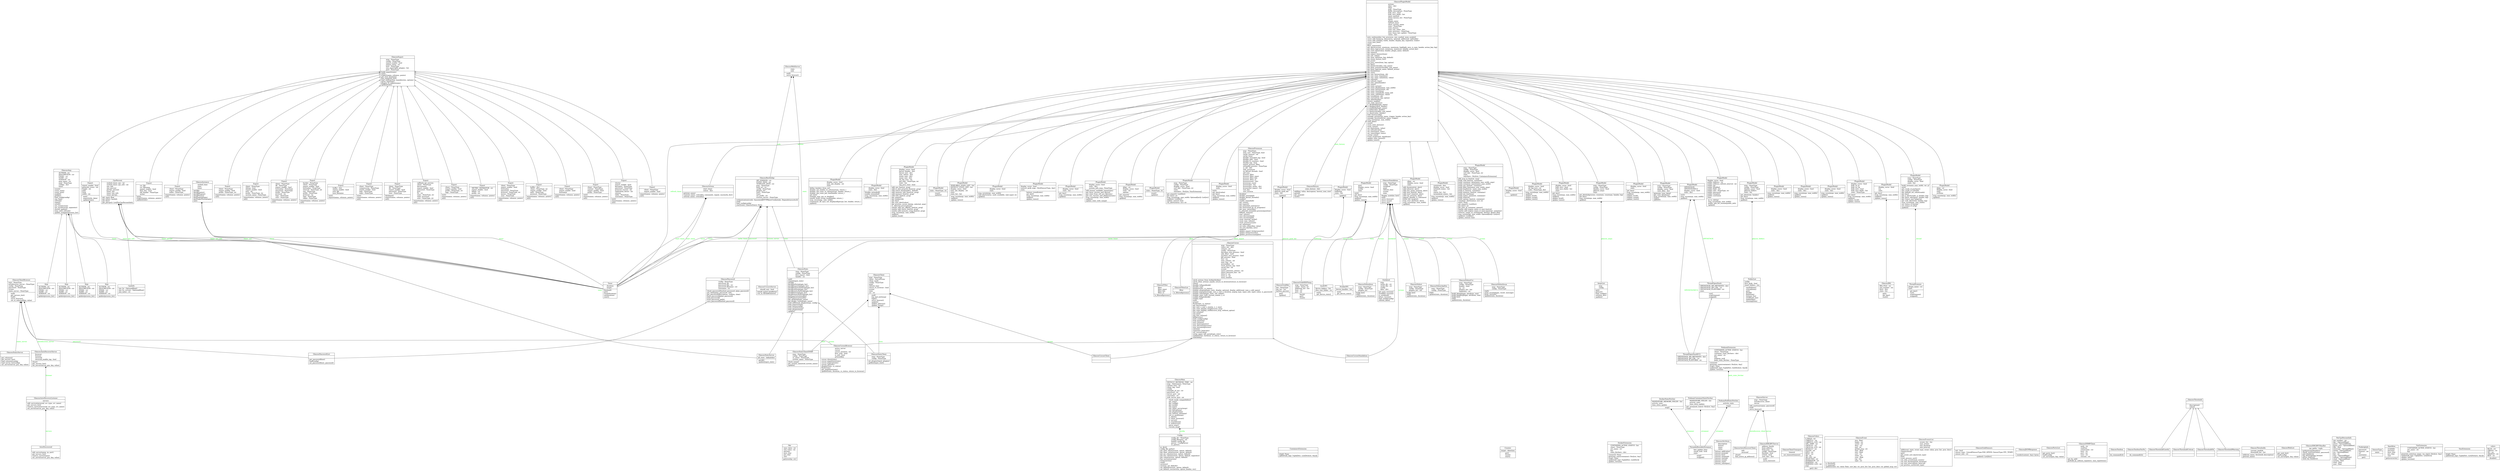 digraph "classes_Glances" {
rankdir=BT
charset="utf-8"
"glances.plugins.gpu.cards.amd.AmdGPU" [color="black", fontcolor="black", label=<{AmdGPU|device_folders : list<br ALIGN="LEFT"/>drm_root_folder : str<br ALIGN="LEFT"/>|<I>exit</I>()<br ALIGN="LEFT"/>get_device_stats()<br ALIGN="LEFT"/>}>, shape="record", style="solid"];
"glances.amps.default.Amp" [color="black", fontcolor="black", label=<{Amp|AUTHOR : str<br ALIGN="LEFT"/>DESCRIPTION : str<br ALIGN="LEFT"/>EMAIL : str<br ALIGN="LEFT"/>NAME : str<br ALIGN="LEFT"/>VERSION : str<br ALIGN="LEFT"/>|update(process_list)<br ALIGN="LEFT"/>}>, shape="record", style="solid"];
"glances.amps.nginx.Amp" [color="black", fontcolor="black", label=<{Amp|AUTHOR : str<br ALIGN="LEFT"/>DESCRIPTION : str<br ALIGN="LEFT"/>EMAIL : str<br ALIGN="LEFT"/>NAME : str<br ALIGN="LEFT"/>VERSION : str<br ALIGN="LEFT"/>|update(process_list)<br ALIGN="LEFT"/>}>, shape="record", style="solid"];
"glances.amps.systemd.Amp" [color="black", fontcolor="black", label=<{Amp|AUTHOR : str<br ALIGN="LEFT"/>DESCRIPTION : str<br ALIGN="LEFT"/>EMAIL : str<br ALIGN="LEFT"/>NAME : str<br ALIGN="LEFT"/>VERSION : str<br ALIGN="LEFT"/>|update(process_list)<br ALIGN="LEFT"/>}>, shape="record", style="solid"];
"glances.amps.systemv.Amp" [color="black", fontcolor="black", label=<{Amp|AUTHOR : str<br ALIGN="LEFT"/>DESCRIPTION : str<br ALIGN="LEFT"/>EMAIL : str<br ALIGN="LEFT"/>NAME : str<br ALIGN="LEFT"/>VERSION : str<br ALIGN="LEFT"/>|update(process_list)<br ALIGN="LEFT"/>}>, shape="record", style="solid"];
"glances.amps_list.AmpsList" [color="black", fontcolor="black", label=<{AmpsList|args<br ALIGN="LEFT"/>config<br ALIGN="LEFT"/>|get()<br ALIGN="LEFT"/>getList()<br ALIGN="LEFT"/>load_configs()<br ALIGN="LEFT"/>set(new_dict)<br ALIGN="LEFT"/>update()<br ALIGN="LEFT"/>}>, shape="record", style="solid"];
"glances.autodiscover.AutoDiscovered" [color="black", fontcolor="black", label=<{AutoDiscovered|<br ALIGN="LEFT"/>|add_server(name, ip, port)<br ALIGN="LEFT"/>get_servers_list()<br ALIGN="LEFT"/>remove_server(name)<br ALIGN="LEFT"/>set_server(server_pos, key, value)<br ALIGN="LEFT"/>}>, shape="record", style="solid"];
"glances.outputs.glances_bars.Bar" [color="black", fontcolor="black", label=<{Bar|max_value : int<br ALIGN="LEFT"/>min_value : int<br ALIGN="LEFT"/>percent<br ALIGN="LEFT"/>post_char<br ALIGN="LEFT"/>pre_char<br ALIGN="LEFT"/>size<br ALIGN="LEFT"/>|get(overlay: str)<br ALIGN="LEFT"/>}>, shape="record", style="solid"];
"glances.config.Config" [color="black", fontcolor="black", label=<{Config|config_dir : NoneType<br ALIGN="LEFT"/>config_filename : str<br ALIGN="LEFT"/>loaded_config_file<br ALIGN="LEFT"/>parser : ConfigParser<br ALIGN="LEFT"/>re_pattern<br ALIGN="LEFT"/>|as_dict()<br ALIGN="LEFT"/>config_file_paths()<br ALIGN="LEFT"/>get_bool_value(section, option, default)<br ALIGN="LEFT"/>get_float_value(section, option, default)<br ALIGN="LEFT"/>get_int_value(section, option, default)<br ALIGN="LEFT"/>get_list_value(section, option, default, separator)<br ALIGN="LEFT"/>get_value(section, option, default)<br ALIGN="LEFT"/>has_section(section)<br ALIGN="LEFT"/>items(section)<br ALIGN="LEFT"/>read()<br ALIGN="LEFT"/>sections()<br ALIGN="LEFT"/>sections_set_default()<br ALIGN="LEFT"/>set_default(section, option, default)<br ALIGN="LEFT"/>set_default_cwc(section, option_header, cwc)<br ALIGN="LEFT"/>}>, shape="record", style="solid"];
"glances.plugins.containers.engines.ContainersExtension" [color="black", fontcolor="black", label=<{ContainersExtension|<br ALIGN="LEFT"/>|<I>stop</I>(): None<br ALIGN="LEFT"/><I>update</I>(all_tag): Tuple[Dict, List[Dict[str, Any]]]<br ALIGN="LEFT"/>}>, shape="record", style="solid"];
"glances.timer.Counter" [color="black", fontcolor="black", label=<{Counter|target : datetime<br ALIGN="LEFT"/>|get()<br ALIGN="LEFT"/>reset()<br ALIGN="LEFT"/>start()<br ALIGN="LEFT"/>}>, shape="record", style="solid"];
"glances.cpu_percent.CpuInfo" [color="black", fontcolor="black", label=<{CpuInfo|cpu_hz : Optional[float]<br ALIGN="LEFT"/>cpu_hz_current : Optional[float]<br ALIGN="LEFT"/>cpu_name : str<br ALIGN="LEFT"/>|}>, shape="record", style="solid"];
"glances.cpu_percent.CpuPercent" [color="black", fontcolor="black", label=<{CpuPercent|cached_timer_cpu : int<br ALIGN="LEFT"/>cached_timer_cpu_info : int<br ALIGN="LEFT"/>cpu_info<br ALIGN="LEFT"/>cpu_percent<br ALIGN="LEFT"/>percpu_percent<br ALIGN="LEFT"/>timer_cpu<br ALIGN="LEFT"/>timer_cpu_info<br ALIGN="LEFT"/>timer_percpu<br ALIGN="LEFT"/>|get_cpu(): float<br ALIGN="LEFT"/>get_info(): CpuInfo<br ALIGN="LEFT"/>get_key()<br ALIGN="LEFT"/>get_percpu(): List[PerCpuPercentInfo]<br ALIGN="LEFT"/>}>, shape="record", style="solid"];
"glances.plugins.containers.engines.docker.DockerExtension" [color="black", fontcolor="black", label=<{DockerExtension|CONTAINER_ACTIVE_STATUS : list<br ALIGN="LEFT"/>client : NoneType<br ALIGN="LEFT"/>ext_name : str<br ALIGN="LEFT"/>key<br ALIGN="LEFT"/>stats_fetchers : dict<br ALIGN="LEFT"/>|connect(): None<br ALIGN="LEFT"/>generate_stats(container): Dict[str, Any]<br ALIGN="LEFT"/>stop(): None<br ALIGN="LEFT"/>update(all_tag): Tuple[Dict, List[Dict]]<br ALIGN="LEFT"/>update_version()<br ALIGN="LEFT"/>}>, shape="record", style="solid"];
"glances.plugins.containers.engines.docker.DockerStatsFetcher" [color="black", fontcolor="black", label=<{DockerStatsFetcher|MANDATORY_MEMORY_FIELDS : list<br ALIGN="LEFT"/>activity_stats<br ALIGN="LEFT"/>time_since_update<br ALIGN="LEFT"/>|stop()<br ALIGN="LEFT"/>}>, shape="record", style="solid"];
"glances.exports.glances_cassandra.Export" [color="black", fontcolor="black", label=<{Export|cluster<br ALIGN="LEFT"/>export_enable : bool<br ALIGN="LEFT"/>keyspace : NoneType<br ALIGN="LEFT"/>password : NoneType<br ALIGN="LEFT"/>protocol_version : int<br ALIGN="LEFT"/>replication_factor : int<br ALIGN="LEFT"/>session<br ALIGN="LEFT"/>table : NoneType<br ALIGN="LEFT"/>username : NoneType<br ALIGN="LEFT"/>|exit()<br ALIGN="LEFT"/>export(name, columns, points)<br ALIGN="LEFT"/>init()<br ALIGN="LEFT"/>}>, shape="record", style="solid"];
"glances.exports.glances_couchdb.Export" [color="black", fontcolor="black", label=<{Export|client : NoneType<br ALIGN="LEFT"/>export_enable : bool<br ALIGN="LEFT"/>|export(name, columns, points)<br ALIGN="LEFT"/>init()<br ALIGN="LEFT"/>}>, shape="record", style="solid"];
"glances.exports.glances_csv.Export" [color="black", fontcolor="black", label=<{Export|csv_file<br ALIGN="LEFT"/>csv_filename<br ALIGN="LEFT"/>export_enable : bool<br ALIGN="LEFT"/>first_line : bool<br ALIGN="LEFT"/>old_header : NoneType<br ALIGN="LEFT"/>writer<br ALIGN="LEFT"/>|exit()<br ALIGN="LEFT"/><I>export</I>(name, columns, points)<br ALIGN="LEFT"/>update(stats)<br ALIGN="LEFT"/>}>, shape="record", style="solid"];
"glances.exports.glances_elasticsearch.Export" [color="black", fontcolor="black", label=<{Export|client : NoneType<br ALIGN="LEFT"/>export_enable : bool<br ALIGN="LEFT"/>index : NoneType<br ALIGN="LEFT"/>|export(name, columns, points)<br ALIGN="LEFT"/>init()<br ALIGN="LEFT"/>}>, shape="record", style="solid"];
"glances.exports.glances_graph.Export" [color="black", fontcolor="black", label=<{Export|export_enable : bool<br ALIGN="LEFT"/>generate_every : int<br ALIGN="LEFT"/>height : int<br ALIGN="LEFT"/>path<br ALIGN="LEFT"/>style<br ALIGN="LEFT"/>width : int<br ALIGN="LEFT"/>|exit()<br ALIGN="LEFT"/>export(title, data)<br ALIGN="LEFT"/>update(stats)<br ALIGN="LEFT"/>}>, shape="record", style="solid"];
"glances.exports.glances_graphite.Export" [color="black", fontcolor="black", label=<{Export|client : NoneType<br ALIGN="LEFT"/>debug : bool<br ALIGN="LEFT"/>export_enable : bool<br ALIGN="LEFT"/>port : int<br ALIGN="LEFT"/>prefix : NoneType, str<br ALIGN="LEFT"/>system_name : NoneType<br ALIGN="LEFT"/>|export(name, columns, points)<br ALIGN="LEFT"/>init()<br ALIGN="LEFT"/>}>, shape="record", style="solid"];
"glances.exports.glances_influxdb.Export" [color="black", fontcolor="black", label=<{Export|client : NoneType<br ALIGN="LEFT"/>db : NoneType<br ALIGN="LEFT"/>export_enable : bool<br ALIGN="LEFT"/>hostname : NoneType<br ALIGN="LEFT"/>password : NoneType<br ALIGN="LEFT"/>prefix : NoneType<br ALIGN="LEFT"/>protocol : str<br ALIGN="LEFT"/>tags : NoneType<br ALIGN="LEFT"/>user : NoneType<br ALIGN="LEFT"/>|export(name, columns, points)<br ALIGN="LEFT"/>init()<br ALIGN="LEFT"/>}>, shape="record", style="solid"];
"glances.exports.glances_influxdb2.Export" [color="black", fontcolor="black", label=<{Export|bucket : NoneType<br ALIGN="LEFT"/>client : NoneType<br ALIGN="LEFT"/>export_enable : bool<br ALIGN="LEFT"/>hostname : NoneType<br ALIGN="LEFT"/>interval : NoneType, int<br ALIGN="LEFT"/>org : NoneType<br ALIGN="LEFT"/>prefix : NoneType<br ALIGN="LEFT"/>protocol : str<br ALIGN="LEFT"/>tags : NoneType<br ALIGN="LEFT"/>token : NoneType<br ALIGN="LEFT"/>|export(name, columns, points)<br ALIGN="LEFT"/>init()<br ALIGN="LEFT"/>}>, shape="record", style="solid"];
"glances.exports.glances_json.Export" [color="black", fontcolor="black", label=<{Export|buffer : dict<br ALIGN="LEFT"/>export_enable : bool<br ALIGN="LEFT"/>json_file<br ALIGN="LEFT"/>json_filename<br ALIGN="LEFT"/>|exit()<br ALIGN="LEFT"/>export(name, columns, points)<br ALIGN="LEFT"/>}>, shape="record", style="solid"];
"glances.exports.glances_kafka.Export" [color="black", fontcolor="black", label=<{Export|client : NoneType<br ALIGN="LEFT"/>compression : NoneType<br ALIGN="LEFT"/>export_enable : bool<br ALIGN="LEFT"/>tags : NoneType<br ALIGN="LEFT"/>topic : NoneType<br ALIGN="LEFT"/>|exit()<br ALIGN="LEFT"/>export(name, columns, points)<br ALIGN="LEFT"/>init()<br ALIGN="LEFT"/>}>, shape="record", style="solid"];
"glances.exports.glances_mongodb.Export" [color="black", fontcolor="black", label=<{Export|client : NoneType<br ALIGN="LEFT"/>db : NoneType<br ALIGN="LEFT"/>export_enable : bool<br ALIGN="LEFT"/>password : NoneType<br ALIGN="LEFT"/>user : NoneType<br ALIGN="LEFT"/>|database()<br ALIGN="LEFT"/>export(name, columns, points)<br ALIGN="LEFT"/>init()<br ALIGN="LEFT"/>}>, shape="record", style="solid"];
"glances.exports.glances_mqtt.Export" [color="black", fontcolor="black", label=<{Export|callback_api_version<br ALIGN="LEFT"/>client : NoneType<br ALIGN="LEFT"/>devicename<br ALIGN="LEFT"/>export_enable : bool<br ALIGN="LEFT"/>password : NoneType<br ALIGN="LEFT"/>port<br ALIGN="LEFT"/>tls : str<br ALIGN="LEFT"/>topic : NoneType, str<br ALIGN="LEFT"/>topic_structure<br ALIGN="LEFT"/>user : NoneType, str<br ALIGN="LEFT"/>|export(name, columns, points)<br ALIGN="LEFT"/>init()<br ALIGN="LEFT"/>}>, shape="record", style="solid"];
"glances.exports.glances_opentsdb.Export" [color="black", fontcolor="black", label=<{Export|client : NoneType<br ALIGN="LEFT"/>export_enable : bool<br ALIGN="LEFT"/>prefix : NoneType, str<br ALIGN="LEFT"/>tags : NoneType<br ALIGN="LEFT"/>|exit()<br ALIGN="LEFT"/>export(name, columns, points)<br ALIGN="LEFT"/>init()<br ALIGN="LEFT"/>}>, shape="record", style="solid"];
"glances.exports.glances_prometheus.Export" [color="black", fontcolor="black", label=<{Export|METRIC_SEPARATOR : str<br ALIGN="LEFT"/>export_enable : bool<br ALIGN="LEFT"/>labels : str<br ALIGN="LEFT"/>prefix : str<br ALIGN="LEFT"/>|export(name, columns, points)<br ALIGN="LEFT"/>init()<br ALIGN="LEFT"/>}>, shape="record", style="solid"];
"glances.exports.glances_rabbitmq.Export" [color="black", fontcolor="black", label=<{Export|client : NoneType<br ALIGN="LEFT"/>export_enable : bool<br ALIGN="LEFT"/>hostname<br ALIGN="LEFT"/>password : NoneType<br ALIGN="LEFT"/>protocol : NoneType, str<br ALIGN="LEFT"/>queue : NoneType<br ALIGN="LEFT"/>user : NoneType<br ALIGN="LEFT"/>|export(name, columns, points)<br ALIGN="LEFT"/>init()<br ALIGN="LEFT"/>}>, shape="record", style="solid"];
"glances.exports.glances_restful.Export" [color="black", fontcolor="black", label=<{Export|buffer : dict<br ALIGN="LEFT"/>client : NoneType, str<br ALIGN="LEFT"/>export_enable : bool<br ALIGN="LEFT"/>path : NoneType<br ALIGN="LEFT"/>protocol : NoneType<br ALIGN="LEFT"/>|export(name, columns, points)<br ALIGN="LEFT"/>init()<br ALIGN="LEFT"/>}>, shape="record", style="solid"];
"glances.exports.glances_riemann.Export" [color="black", fontcolor="black", label=<{Export|client : NoneType<br ALIGN="LEFT"/>export_enable : bool<br ALIGN="LEFT"/>hostname<br ALIGN="LEFT"/>|export(name, columns, points)<br ALIGN="LEFT"/>init()<br ALIGN="LEFT"/>}>, shape="record", style="solid"];
"glances.exports.glances_statsd.Export" [color="black", fontcolor="black", label=<{Export|client : NoneType<br ALIGN="LEFT"/>export_enable : bool<br ALIGN="LEFT"/>prefix : NoneType, str<br ALIGN="LEFT"/>|export(name, columns, points)<br ALIGN="LEFT"/>init()<br ALIGN="LEFT"/>}>, shape="record", style="solid"];
"glances.exports.glances_zeromq.Export" [color="black", fontcolor="black", label=<{Export|client : NoneType<br ALIGN="LEFT"/>context : NoneType<br ALIGN="LEFT"/>export_enable : bool<br ALIGN="LEFT"/>prefix : NoneType<br ALIGN="LEFT"/>|exit()<br ALIGN="LEFT"/>export(name, columns, points)<br ALIGN="LEFT"/>init()<br ALIGN="LEFT"/>}>, shape="record", style="solid"];
"glances.folder_list.FolderList" [color="black", fontcolor="black", label=<{FolderList|config<br ALIGN="LEFT"/>first_grab : bool<br ALIGN="LEFT"/>timer_folders : list<br ALIGN="LEFT"/>|careful(item)<br ALIGN="LEFT"/>critical(item)<br ALIGN="LEFT"/>get()<br ALIGN="LEFT"/>getAll()<br ALIGN="LEFT"/>path(item)<br ALIGN="LEFT"/>set(new_list)<br ALIGN="LEFT"/>setAll(new_list)<br ALIGN="LEFT"/>update(key)<br ALIGN="LEFT"/>warning(item)<br ALIGN="LEFT"/>}>, shape="record", style="solid"];
"glances.actions.GlancesActions" [color="black", fontcolor="black", label=<{GlancesActions|start_timer<br ALIGN="LEFT"/>status : dict<br ALIGN="LEFT"/>|get(stat_name)<br ALIGN="LEFT"/>run(stat_name, criticality, commands, repeat, mustache_dict)<br ALIGN="LEFT"/>set(stat_name, criticality)<br ALIGN="LEFT"/>}>, shape="record", style="solid"];
"glances.amps.amp.GlancesAmp" [color="black", fontcolor="black", label=<{GlancesAmp|AUTHOR : str<br ALIGN="LEFT"/>DESCRIPTION : str<br ALIGN="LEFT"/>EMAIL : str<br ALIGN="LEFT"/>NAME : str<br ALIGN="LEFT"/>VERSION : str<br ALIGN="LEFT"/>amp_name : str<br ALIGN="LEFT"/>args : NoneType<br ALIGN="LEFT"/>configs : dict<br ALIGN="LEFT"/>timer<br ALIGN="LEFT"/>|count()<br ALIGN="LEFT"/>count_max()<br ALIGN="LEFT"/>count_min()<br ALIGN="LEFT"/>enable()<br ALIGN="LEFT"/>get(key)<br ALIGN="LEFT"/>load_config(config)<br ALIGN="LEFT"/>one_line()<br ALIGN="LEFT"/>refresh()<br ALIGN="LEFT"/>regex()<br ALIGN="LEFT"/>result()<br ALIGN="LEFT"/>set_count(count)<br ALIGN="LEFT"/>set_result(result, separator)<br ALIGN="LEFT"/>should_update()<br ALIGN="LEFT"/>time_until_refresh()<br ALIGN="LEFT"/>update_wrapper(process_list)<br ALIGN="LEFT"/>}>, shape="record", style="solid"];
"glances.attribute.GlancesAttribute" [color="black", fontcolor="black", label=<{GlancesAttribute|description<br ALIGN="LEFT"/>history<br ALIGN="LEFT"/>name<br ALIGN="LEFT"/>value<br ALIGN="LEFT"/>|history_add(value)<br ALIGN="LEFT"/>history_json(nb)<br ALIGN="LEFT"/>history_len()<br ALIGN="LEFT"/>history_mean(nb)<br ALIGN="LEFT"/>history_raw(nb)<br ALIGN="LEFT"/>history_reset()<br ALIGN="LEFT"/>history_size()<br ALIGN="LEFT"/>history_value(pos)<br ALIGN="LEFT"/>}>, shape="record", style="solid"];
"glances.autodiscover.GlancesAutoDiscoverClient" [color="black", fontcolor="black", label=<{GlancesAutoDiscoverClient|info<br ALIGN="LEFT"/>zeroconf<br ALIGN="LEFT"/>|close()<br ALIGN="LEFT"/>find_active_ip_address()<br ALIGN="LEFT"/>}>, shape="record", style="solid"];
"glances.autodiscover.GlancesAutoDiscoverListener" [color="black", fontcolor="black", label=<{GlancesAutoDiscoverListener|servers<br ALIGN="LEFT"/>|add_service(zeroconf, srv_type, srv_name)<br ALIGN="LEFT"/>get_servers_list()<br ALIGN="LEFT"/>remove_service(zeroconf, srv_type, srv_name)<br ALIGN="LEFT"/>set_server(server_pos, key, value)<br ALIGN="LEFT"/>}>, shape="record", style="solid"];
"glances.autodiscover.GlancesAutoDiscoverServer" [color="black", fontcolor="black", label=<{GlancesAutoDiscoverServer|browser<br ALIGN="LEFT"/>listener<br ALIGN="LEFT"/>zeroconf<br ALIGN="LEFT"/>zeroconf_enable_tag : bool<br ALIGN="LEFT"/>|close()<br ALIGN="LEFT"/>get_servers_list()<br ALIGN="LEFT"/>set_server(server_pos, key, value)<br ALIGN="LEFT"/>}>, shape="record", style="solid"];
"glances.client.GlancesClient" [color="black", fontcolor="black", label=<{GlancesClient|args : NoneType<br ALIGN="LEFT"/>client : ServerProxy<br ALIGN="LEFT"/>client_mode<br ALIGN="LEFT"/>config : NoneType<br ALIGN="LEFT"/>quiet<br ALIGN="LEFT"/>refresh_time<br ALIGN="LEFT"/>return_to_browser : bool<br ALIGN="LEFT"/>screen<br ALIGN="LEFT"/>stats<br ALIGN="LEFT"/>uri : str<br ALIGN="LEFT"/>|end()<br ALIGN="LEFT"/>log_and_exit(msg)<br ALIGN="LEFT"/>login()<br ALIGN="LEFT"/>serve_forever()<br ALIGN="LEFT"/>update()<br ALIGN="LEFT"/>update_glances()<br ALIGN="LEFT"/>update_snmp()<br ALIGN="LEFT"/>}>, shape="record", style="solid"];
"glances.client_browser.GlancesClientBrowser" [color="black", fontcolor="black", label=<{GlancesClientBrowser|args : NoneType<br ALIGN="LEFT"/>autodiscover_server : NoneType<br ALIGN="LEFT"/>config : NoneType<br ALIGN="LEFT"/>password : NoneType<br ALIGN="LEFT"/>screen<br ALIGN="LEFT"/>static_server : NoneType<br ALIGN="LEFT"/>|end()<br ALIGN="LEFT"/>get_servers_list()<br ALIGN="LEFT"/>load()<br ALIGN="LEFT"/>serve_forever()<br ALIGN="LEFT"/>set_in_selected(key, value)<br ALIGN="LEFT"/>}>, shape="record", style="solid"];
"glances.client.GlancesClientTransport" [color="black", fontcolor="black", label=<{GlancesClientTransport|timeout<br ALIGN="LEFT"/>|set_timeout(timeout)<br ALIGN="LEFT"/>}>, shape="record", style="solid"];
"glances.outputs.glances_colors.GlancesColors" [color="black", fontcolor="black", label=<{GlancesColors|A_BOLD : int<br ALIGN="LEFT"/>CAREFUL : int<br ALIGN="LEFT"/>CAREFUL_LOG : int<br ALIGN="LEFT"/>CPU_TIME : int<br ALIGN="LEFT"/>CRITICAL : int<br ALIGN="LEFT"/>CRITICAL_LOG : int<br ALIGN="LEFT"/>DEFAULT : int<br ALIGN="LEFT"/>FILTER : int<br ALIGN="LEFT"/>INFO : int<br ALIGN="LEFT"/>NICE : int<br ALIGN="LEFT"/>OK : int<br ALIGN="LEFT"/>OK_LOG : int<br ALIGN="LEFT"/>SELECTED : int<br ALIGN="LEFT"/>SEPARATOR : int<br ALIGN="LEFT"/>WARNING : int<br ALIGN="LEFT"/>WARNING_LOG : int<br ALIGN="LEFT"/>args<br ALIGN="LEFT"/>|get(): dict<br ALIGN="LEFT"/>}>, shape="record", style="solid"];
"glances.outputs.glances_curses_browser.GlancesCursesBrowser" [color="black", fontcolor="black", label=<{GlancesCursesBrowser|active_server<br ALIGN="LEFT"/>cursor<br ALIGN="LEFT"/>cursor_position : int<br ALIGN="LEFT"/>first_scan : bool<br ALIGN="LEFT"/>is_end : bool<br ALIGN="LEFT"/>pressedkey<br ALIGN="LEFT"/>|cursor_down(stats)<br ALIGN="LEFT"/>cursor_pagedown(stats)<br ALIGN="LEFT"/>cursor_pageup(stats)<br ALIGN="LEFT"/>cursor_up(stats)<br ALIGN="LEFT"/>display(stats, cs_status)<br ALIGN="LEFT"/>flush(stats)<br ALIGN="LEFT"/>get_pagelines(stats)<br ALIGN="LEFT"/>update(stats, duration, cs_status, return_to_browser)<br ALIGN="LEFT"/>}>, shape="record", style="solid"];
"glances.outputs.glances_curses.GlancesCursesClient" [color="black", fontcolor="black", label=<{GlancesCursesClient|<br ALIGN="LEFT"/>|}>, shape="record", style="solid"];
"glances.outputs.glances_curses.GlancesCursesStandalone" [color="black", fontcolor="black", label=<{GlancesCursesStandalone|<br ALIGN="LEFT"/>|}>, shape="record", style="solid"];
"glances.event.GlancesEvent" [color="black", fontcolor="black", label=<{GlancesEvent|avg : float<br ALIGN="LEFT"/>begin : int<br ALIGN="LEFT"/>count : int<br ALIGN="LEFT"/>desc : str<br ALIGN="LEFT"/>end : int<br ALIGN="LEFT"/>global_msg : str<br ALIGN="LEFT"/>max : float<br ALIGN="LEFT"/>min : float<br ALIGN="LEFT"/>sort : str<br ALIGN="LEFT"/>state : str<br ALIGN="LEFT"/>sum : float<br ALIGN="LEFT"/>top : list<br ALIGN="LEFT"/>type : str<br ALIGN="LEFT"/>|is_finished()<br ALIGN="LEFT"/>is_ongoing()<br ALIGN="LEFT"/>update(state: str, value: float, sort_key: str, proc_list: list, proc_desc: str, global_msg: str)<br ALIGN="LEFT"/>}>, shape="record", style="solid"];
"glances.events_list.GlancesEventsList" [color="black", fontcolor="black", label=<{GlancesEventsList|events_list : list<br ALIGN="LEFT"/>max_events<br ALIGN="LEFT"/>min_duration<br ALIGN="LEFT"/>min_interval<br ALIGN="LEFT"/>|add(event_state, event_type, event_value, proc_list, proc_desc)<br ALIGN="LEFT"/>clean(critical)<br ALIGN="LEFT"/>get()<br ALIGN="LEFT"/>get_event_sort_key(event_type)<br ALIGN="LEFT"/>len()<br ALIGN="LEFT"/>reset_process_sort()<br ALIGN="LEFT"/>set_max_events(max_events)<br ALIGN="LEFT"/>set_min_duration(min_duration)<br ALIGN="LEFT"/>set_min_interval(min_interval)<br ALIGN="LEFT"/>set_process_sort(event_type)<br ALIGN="LEFT"/>}>, shape="record", style="solid"];
"glances.exports.export.GlancesExport" [color="black", fontcolor="black", label=<{GlancesExport|args : NoneType<br ALIGN="LEFT"/>config : NoneType<br ALIGN="LEFT"/>export_enable : bool<br ALIGN="LEFT"/>export_name : str<br ALIGN="LEFT"/>host : NoneType<br ALIGN="LEFT"/>non_exportable_plugins : list<br ALIGN="LEFT"/>port : NoneType<br ALIGN="LEFT"/>|build_export(stats)<br ALIGN="LEFT"/>exit()<br ALIGN="LEFT"/><I>export</I>(name, columns, points)<br ALIGN="LEFT"/>get_item_key(item)<br ALIGN="LEFT"/>last_exported_list()<br ALIGN="LEFT"/>load_conf(section, mandatories, options)<br ALIGN="LEFT"/>parse_tags(tags)<br ALIGN="LEFT"/>plugins_to_export(stats)<br ALIGN="LEFT"/>update(stats)<br ALIGN="LEFT"/>}>, shape="record", style="solid"];
"glances.filter.GlancesFilter" [color="black", fontcolor="black", label=<{GlancesFilter|filter<br ALIGN="LEFT"/>filter_input<br ALIGN="LEFT"/>filter_key<br ALIGN="LEFT"/>filter_re<br ALIGN="LEFT"/>|is_filtered(process)<br ALIGN="LEFT"/>}>, shape="record", style="solid"];
"glances.filter.GlancesFilterList" [color="black", fontcolor="black", label=<{GlancesFilterList|filter<br ALIGN="LEFT"/>|is_filtered(process)<br ALIGN="LEFT"/>}>, shape="record", style="solid"];
"glances.plugins.sensors.sensor.glances_batpercent.GlancesGrabBat" [color="black", fontcolor="black", label=<{GlancesGrabBat|bat : NoneType<br ALIGN="LEFT"/>bat_list : list<br ALIGN="LEFT"/>battery_percent<br ALIGN="LEFT"/>|get()<br ALIGN="LEFT"/>update()<br ALIGN="LEFT"/>}>, shape="record", style="solid"];
"glances.plugins.sensors.sensor.glances_hddtemp.GlancesGrabHDDTemp" [color="black", fontcolor="black", label=<{GlancesGrabHDDTemp|args : NoneType<br ALIGN="LEFT"/>cache : bytes, str<br ALIGN="LEFT"/>hddtemp_list : list<br ALIGN="LEFT"/>host : str<br ALIGN="LEFT"/>port : int<br ALIGN="LEFT"/>|fetch()<br ALIGN="LEFT"/>get()<br ALIGN="LEFT"/>reset()<br ALIGN="LEFT"/>}>, shape="record", style="solid"];
"glances.plugins.sensors.GlancesGrabSensors" [color="black", fontcolor="black", label=<{GlancesGrabSensors|init : bool<br ALIGN="LEFT"/>sensor_type : Literal[SensorType.FAN_SPEED, SensorType.CPU_TEMP]<br ALIGN="LEFT"/>sensor_unit : str<br ALIGN="LEFT"/>|update(): List[dict]<br ALIGN="LEFT"/>}>, shape="record", style="solid"];
"glances.history.GlancesHistory" [color="black", fontcolor="black", label=<{GlancesHistory|stats_history : dict<br ALIGN="LEFT"/>|add(key, value, description, history_max_size)<br ALIGN="LEFT"/>get(nb)<br ALIGN="LEFT"/>get_json(nb)<br ALIGN="LEFT"/>reset()<br ALIGN="LEFT"/>}>, shape="record", style="solid"];
"glances.plugins.irq.GlancesIRQ" [color="black", fontcolor="black", label=<{GlancesIRQ|IRQ_FILE : str<br ALIGN="LEFT"/>cpu_number : int<br ALIGN="LEFT"/>lasts : dict<br ALIGN="LEFT"/>stats : list<br ALIGN="LEFT"/>|get()<br ALIGN="LEFT"/>get_key()<br ALIGN="LEFT"/>reset()<br ALIGN="LEFT"/>}>, shape="record", style="solid"];
"glances.server.GlancesInstance" [color="black", fontcolor="black", label=<{GlancesInstance|cached_time<br ALIGN="LEFT"/>stats<br ALIGN="LEFT"/>timer<br ALIGN="LEFT"/>|getAll()<br ALIGN="LEFT"/>getAllLimits()<br ALIGN="LEFT"/>getAllPlugins()<br ALIGN="LEFT"/>getAllViews()<br ALIGN="LEFT"/>getPlugin(plugin)<br ALIGN="LEFT"/>getPluginView(plugin)<br ALIGN="LEFT"/>init()<br ALIGN="LEFT"/>}>, shape="record", style="solid"];
"glances.outputs.glances_restful_api.GlancesJSONResponse" [color="black", fontcolor="black", label=<{GlancesJSONResponse|<br ALIGN="LEFT"/>|render(content: Any): bytes<br ALIGN="LEFT"/>}>, shape="record", style="solid"];
"glances.main.GlancesMain" [color="black", fontcolor="black", label=<{GlancesMain|DEFAULT_REFRESH_TIME : int<br ALIGN="LEFT"/>args : Namespace, NoneType<br ALIGN="LEFT"/>cached_time : int<br ALIGN="LEFT"/>client_tag : bool<br ALIGN="LEFT"/>config<br ALIGN="LEFT"/>example_of_use : str<br ALIGN="LEFT"/>password : str<br ALIGN="LEFT"/>server_port : int<br ALIGN="LEFT"/>username : str<br ALIGN="LEFT"/>web_server_port : int<br ALIGN="LEFT"/>|check_mode_compatibility()<br ALIGN="LEFT"/>get_args()<br ALIGN="LEFT"/>get_config()<br ALIGN="LEFT"/>get_mode()<br ALIGN="LEFT"/>init_args()<br ALIGN="LEFT"/>init_client_server(args)<br ALIGN="LEFT"/>init_debug(args)<br ALIGN="LEFT"/>init_plugins(args)<br ALIGN="LEFT"/>init_refresh_rate(args)<br ALIGN="LEFT"/>init_ui_mode(args)<br ALIGN="LEFT"/>is_client()<br ALIGN="LEFT"/>is_client_browser()<br ALIGN="LEFT"/>is_server()<br ALIGN="LEFT"/>is_standalone()<br ALIGN="LEFT"/>is_webserver()<br ALIGN="LEFT"/>parse_args()<br ALIGN="LEFT"/>version_msg()<br ALIGN="LEFT"/>}>, shape="record", style="solid"];
"glances.password.GlancesPassword" [color="black", fontcolor="black", label=<{GlancesPassword|config : NoneType<br ALIGN="LEFT"/>password_dir<br ALIGN="LEFT"/>password_file : str<br ALIGN="LEFT"/>password_filename : str<br ALIGN="LEFT"/>username : str<br ALIGN="LEFT"/>|check_password(hashed_password, plain_password)<br ALIGN="LEFT"/>get_hash(plain_password, salt)<br ALIGN="LEFT"/>get_password(description, confirm, clear)<br ALIGN="LEFT"/>hash_password(plain_password)<br ALIGN="LEFT"/>load_password()<br ALIGN="LEFT"/>local_password_path()<br ALIGN="LEFT"/>save_password(hashed_password)<br ALIGN="LEFT"/>}>, shape="record", style="solid"];
"glances.password_list.GlancesPasswordList" [color="black", fontcolor="black", label=<{GlancesPasswordList|<br ALIGN="LEFT"/>|get_password(host)<br ALIGN="LEFT"/>load(config)<br ALIGN="LEFT"/>set_password(host, password)<br ALIGN="LEFT"/>}>, shape="record", style="solid"];
"glances.plugins.plugin.model.GlancesPluginModel" [color="black", fontcolor="black", label=<{GlancesPluginModel|actions<br ALIGN="LEFT"/>alias : dict<br ALIGN="LEFT"/>align<br ALIGN="LEFT"/>args : NoneType<br ALIGN="LEFT"/>fields_description : NoneType<br ALIGN="LEFT"/>hide_zero : bool<br ALIGN="LEFT"/>hide_zero_fields : list<br ALIGN="LEFT"/>input_method<br ALIGN="LEFT"/>items_history_list : NoneType<br ALIGN="LEFT"/>limits<br ALIGN="LEFT"/>plugin_name<br ALIGN="LEFT"/>refresh_timer<br ALIGN="LEFT"/>short_system_name<br ALIGN="LEFT"/>stats : NoneType<br ALIGN="LEFT"/>stats_history<br ALIGN="LEFT"/>stats_init_value : dict<br ALIGN="LEFT"/>stats_previous : NoneType<br ALIGN="LEFT"/>time_since_last_update : NoneType<br ALIGN="LEFT"/>views : dict<br ALIGN="LEFT"/>|auto_unit(number, low_precision, min_symbol, none_symbol)<br ALIGN="LEFT"/>curse_add_line(msg, decoration, optional, additional, splittable)<br ALIGN="LEFT"/>curse_add_stat(key, width, header, display_key, separator, trailer)<br ALIGN="LEFT"/>curse_new_line()<br ALIGN="LEFT"/>exit()<br ALIGN="LEFT"/>filter_stats(stats)<br ALIGN="LEFT"/>get_alert(current, minimum, maximum, highlight_zero, is_max, header, action_key, log)<br ALIGN="LEFT"/>get_alert_log(current, minimum, maximum, header, action_key)<br ALIGN="LEFT"/>get_conf_value(value, header, plugin_name, default)<br ALIGN="LEFT"/>get_export()<br ALIGN="LEFT"/>get_export_history(item)<br ALIGN="LEFT"/>get_init_value()<br ALIGN="LEFT"/>get_item_info(item, key, default)<br ALIGN="LEFT"/>get_items_history_list()<br ALIGN="LEFT"/>get_json()<br ALIGN="LEFT"/>get_json_views(item, key, option)<br ALIGN="LEFT"/>get_key()<br ALIGN="LEFT"/>get_limit(criticality, stat_name)<br ALIGN="LEFT"/>get_limit_action(criticality, stat_name)<br ALIGN="LEFT"/>get_limit_log(stat_name, default_action)<br ALIGN="LEFT"/>get_limits(item)<br ALIGN="LEFT"/>get_raw()<br ALIGN="LEFT"/>get_raw_history(item, nb)<br ALIGN="LEFT"/>get_raw_stats_item(item)<br ALIGN="LEFT"/>get_raw_stats_value(item, value)<br ALIGN="LEFT"/>get_refresh()<br ALIGN="LEFT"/>get_refresh_time()<br ALIGN="LEFT"/>get_stat_name(header)<br ALIGN="LEFT"/>get_stats()<br ALIGN="LEFT"/>get_stats_action()<br ALIGN="LEFT"/>get_stats_display(args, max_width)<br ALIGN="LEFT"/>get_stats_history(item, nb)<br ALIGN="LEFT"/>get_stats_item(item)<br ALIGN="LEFT"/>get_stats_snmp(bulk, snmp_oid)<br ALIGN="LEFT"/>get_stats_value(item, value)<br ALIGN="LEFT"/>get_trend(item, nb)<br ALIGN="LEFT"/>get_views(item, key, option)<br ALIGN="LEFT"/>has_alias(header)<br ALIGN="LEFT"/>history_enable()<br ALIGN="LEFT"/>init_stats_history()<br ALIGN="LEFT"/>is_disabled(plugin_name)<br ALIGN="LEFT"/>is_display(value, header)<br ALIGN="LEFT"/>is_enabled(plugin_name)<br ALIGN="LEFT"/>is_hide(value, header)<br ALIGN="LEFT"/>is_limit(criticality, stat_name)<br ALIGN="LEFT"/>is_show(value, header)<br ALIGN="LEFT"/>load_limits(config)<br ALIGN="LEFT"/>manage_action(stat_name, trigger, header, action_key)<br ALIGN="LEFT"/>manage_threshold(stat_name, trigger)<br ALIGN="LEFT"/>msg_curse(args, max_width)<br ALIGN="LEFT"/>read_alias()<br ALIGN="LEFT"/>reset()<br ALIGN="LEFT"/>reset_stats_history()<br ALIGN="LEFT"/>reset_views()<br ALIGN="LEFT"/>set_limits(item, value)<br ALIGN="LEFT"/>set_refresh(value)<br ALIGN="LEFT"/>set_stats(input_stats)<br ALIGN="LEFT"/>set_views(input_views)<br ALIGN="LEFT"/>sorted_stats()<br ALIGN="LEFT"/>trend_msg(trend, significant)<br ALIGN="LEFT"/>update_stats_history()<br ALIGN="LEFT"/>update_views()<br ALIGN="LEFT"/>}>, shape="record", style="solid"];
"glances.ports_list.GlancesPortsList" [color="black", fontcolor="black", label=<{GlancesPortsList|<br ALIGN="LEFT"/>|get_ports_list()<br ALIGN="LEFT"/>load(config)<br ALIGN="LEFT"/>set_server(pos, key, value)<br ALIGN="LEFT"/>}>, shape="record", style="solid"];
"glances.processes.GlancesProcesses" [color="black", fontcolor="black", label=<{GlancesProcesses|args : NoneType<br ALIGN="LEFT"/>auto_sort : NoneType, bool<br ALIGN="LEFT"/>cache_timeout : int<br ALIGN="LEFT"/>cache_timer<br ALIGN="LEFT"/>disable_extended_tag : bool<br ALIGN="LEFT"/>disable_gids : bool<br ALIGN="LEFT"/>disable_io_counters : bool<br ALIGN="LEFT"/>disable_tag : bool<br ALIGN="LEFT"/>export_process_filter<br ALIGN="LEFT"/>extended_process : NoneType<br ALIGN="LEFT"/>io_old : dict<br ALIGN="LEFT"/>max_processes<br ALIGN="LEFT"/>no_kernel_threads : bool<br ALIGN="LEFT"/>pid_max<br ALIGN="LEFT"/>process_filter<br ALIGN="LEFT"/>process_filter_input<br ALIGN="LEFT"/>process_filter_key<br ALIGN="LEFT"/>process_filter_re<br ALIGN="LEFT"/>processcount : dict<br ALIGN="LEFT"/>processes_count<br ALIGN="LEFT"/>processlist : list<br ALIGN="LEFT"/>processlist_cache : dict<br ALIGN="LEFT"/>processlist_export : list<br ALIGN="LEFT"/>sort_key<br ALIGN="LEFT"/>sort_reverse<br ALIGN="LEFT"/>|disable()<br ALIGN="LEFT"/>disable_extended()<br ALIGN="LEFT"/>disable_kernel_threads()<br ALIGN="LEFT"/>enable()<br ALIGN="LEFT"/>enable_extended()<br ALIGN="LEFT"/>get_count()<br ALIGN="LEFT"/>get_export()<br ALIGN="LEFT"/>get_extended_stats(proc)<br ALIGN="LEFT"/>get_list(sorted_by, as_programs)<br ALIGN="LEFT"/>get_max_values(key)<br ALIGN="LEFT"/>is_selected_extended_process(position)<br ALIGN="LEFT"/>kill(pid, timeout)<br ALIGN="LEFT"/>max_values()<br ALIGN="LEFT"/>nice_decrease(pid)<br ALIGN="LEFT"/>nice_increase(pid)<br ALIGN="LEFT"/>reset_internal_cache()<br ALIGN="LEFT"/>reset_max_values()<br ALIGN="LEFT"/>reset_processcount()<br ALIGN="LEFT"/>set_args(args)<br ALIGN="LEFT"/>set_max_values(key, value)<br ALIGN="LEFT"/>set_sort_key(key, auto)<br ALIGN="LEFT"/>update()<br ALIGN="LEFT"/>update_export_list(processlist)<br ALIGN="LEFT"/>update_list(processlist)<br ALIGN="LEFT"/>update_processcount(plist)<br ALIGN="LEFT"/>}>, shape="record", style="solid"];
"glances.outputs.glances_restful_api.GlancesRestfulApi" [color="black", fontcolor="black", label=<{GlancesRestfulApi|API_VERSION : str<br ALIGN="LEFT"/>STATIC_PATH : str<br ALIGN="LEFT"/>TEMPLATE_PATH : str<br ALIGN="LEFT"/>args : NoneType<br ALIGN="LEFT"/>bind_url : str<br ALIGN="LEFT"/>config : NoneType<br ALIGN="LEFT"/>plugins_list<br ALIGN="LEFT"/>stats : NoneType<br ALIGN="LEFT"/>timer<br ALIGN="LEFT"/>url_prefix : str<br ALIGN="LEFT"/>uvicorn_server : NoneType<br ALIGN="LEFT"/>|authentication(creds: Annotated[HTTPBasicCredentials, Depends(security)])<br ALIGN="LEFT"/>end()<br ALIGN="LEFT"/>load_config(config)<br ALIGN="LEFT"/>start(stats: GlancesStats): None<br ALIGN="LEFT"/>}>, shape="record", style="solid"];
"glances.snmp.GlancesSNMPClient" [color="black", fontcolor="black", label=<{GlancesSNMPClient|auth : str<br ALIGN="LEFT"/>cmdGen<br ALIGN="LEFT"/>community : str<br ALIGN="LEFT"/>host : str<br ALIGN="LEFT"/>port : int<br ALIGN="LEFT"/>user : str<br ALIGN="LEFT"/>version : str<br ALIGN="LEFT"/>|get_by_oid()<br ALIGN="LEFT"/>getbulk_by_oid(non_repeaters, max_repetitions)<br ALIGN="LEFT"/>}>, shape="record", style="solid"];
"glances.server.GlancesServer" [color="black", fontcolor="black", label=<{GlancesServer|args : NoneType<br ALIGN="LEFT"/>autodiscover_client<br ALIGN="LEFT"/>server<br ALIGN="LEFT"/>|add_user(username, password)<br ALIGN="LEFT"/>end()<br ALIGN="LEFT"/>serve_forever()<br ALIGN="LEFT"/>}>, shape="record", style="solid"];
"glances.standalone.GlancesStandalone" [color="black", fontcolor="black", label=<{GlancesStandalone|args : NoneType<br ALIGN="LEFT"/>config : NoneType<br ALIGN="LEFT"/>outdated<br ALIGN="LEFT"/>quiet<br ALIGN="LEFT"/>refresh_time<br ALIGN="LEFT"/>screen<br ALIGN="LEFT"/>stats<br ALIGN="LEFT"/>|display_modules_list()<br ALIGN="LEFT"/>end()<br ALIGN="LEFT"/>serve_forever()<br ALIGN="LEFT"/>serve_issue()<br ALIGN="LEFT"/>serve_n(n)<br ALIGN="LEFT"/>}>, shape="record", style="solid"];
"glances.static_list.GlancesStaticServer" [color="black", fontcolor="black", label=<{GlancesStaticServer|<br ALIGN="LEFT"/>|get_columns()<br ALIGN="LEFT"/>get_servers_list()<br ALIGN="LEFT"/>load_columns(config)<br ALIGN="LEFT"/>load_server_list(config)<br ALIGN="LEFT"/>set_server(server_pos, key, value)<br ALIGN="LEFT"/>}>, shape="record", style="solid"];
"glances.stats.GlancesStats" [color="black", fontcolor="black", label=<{GlancesStats|args : NoneType<br ALIGN="LEFT"/>config : NoneType<br ALIGN="LEFT"/>first_export : bool<br ALIGN="LEFT"/>header : str<br ALIGN="LEFT"/>|end()<br ALIGN="LEFT"/>export(input_stats)<br ALIGN="LEFT"/>getAll()<br ALIGN="LEFT"/>getAllAsDict(plugin_list)<br ALIGN="LEFT"/>getAllExports(plugin_list)<br ALIGN="LEFT"/>getAllExportsAsDict(plugin_list)<br ALIGN="LEFT"/>getAllLimits(plugin_list)<br ALIGN="LEFT"/>getAllLimitsAsDict(plugin_list)<br ALIGN="LEFT"/>getAllViews(plugin_list)<br ALIGN="LEFT"/>getAllViewsAsDict(plugin_list)<br ALIGN="LEFT"/>getExportsList(enable)<br ALIGN="LEFT"/>getPluginsList(enable)<br ALIGN="LEFT"/>get_plugin(plugin_name)<br ALIGN="LEFT"/>get_plugin_view(plugin_name)<br ALIGN="LEFT"/>load_additional_plugins(args, config)<br ALIGN="LEFT"/>load_exports(args)<br ALIGN="LEFT"/>load_limits(config)<br ALIGN="LEFT"/>load_modules(args)<br ALIGN="LEFT"/>load_plugins(args)<br ALIGN="LEFT"/>update()<br ALIGN="LEFT"/>}>, shape="record", style="solid"];
"glances.stats_client.GlancesStatsClient" [color="black", fontcolor="black", label=<{GlancesStatsClient|args : NoneType<br ALIGN="LEFT"/>config : NoneType<br ALIGN="LEFT"/>|set_plugins(input_plugins)<br ALIGN="LEFT"/>update(input_stats)<br ALIGN="LEFT"/>}>, shape="record", style="solid"];
"glances.stats_client_snmp.GlancesStatsClientSNMP" [color="black", fontcolor="black", label=<{GlancesStatsClientSNMP|args : NoneType<br ALIGN="LEFT"/>config : NoneType<br ALIGN="LEFT"/>os_name : NoneType<br ALIGN="LEFT"/>system_name : NoneType<br ALIGN="LEFT"/>|check_snmp()<br ALIGN="LEFT"/>get_system_name(oid_system_name)<br ALIGN="LEFT"/>update()<br ALIGN="LEFT"/>}>, shape="record", style="solid"];
"glances.stats_server.GlancesStatsServer" [color="black", fontcolor="black", label=<{GlancesStatsServer|all_stats : defaultdict<br ALIGN="LEFT"/>|getAll()<br ALIGN="LEFT"/>update(input_stats)<br ALIGN="LEFT"/>}>, shape="record", style="solid"];
"glances.outputs.glances_stdout.GlancesStdout" [color="black", fontcolor="black", label=<{GlancesStdout|args : NoneType<br ALIGN="LEFT"/>config : NoneType<br ALIGN="LEFT"/>plugins_list : list<br ALIGN="LEFT"/>|build_list()<br ALIGN="LEFT"/><I>end</I>()<br ALIGN="LEFT"/>update(stats, duration)<br ALIGN="LEFT"/>}>, shape="record", style="solid"];
"glances.outputs.glances_stdout_apidoc.GlancesStdoutApiDoc" [color="black", fontcolor="black", label=<{GlancesStdoutApiDoc|args : NoneType<br ALIGN="LEFT"/>config : NoneType<br ALIGN="LEFT"/>|<I>end</I>()<br ALIGN="LEFT"/>update(stats, duration)<br ALIGN="LEFT"/>}>, shape="record", style="solid"];
"glances.outputs.glances_stdout_csv.GlancesStdoutCsv" [color="black", fontcolor="black", label=<{GlancesStdoutCsv|args : NoneType<br ALIGN="LEFT"/>config : NoneType<br ALIGN="LEFT"/>header : bool<br ALIGN="LEFT"/>na : str<br ALIGN="LEFT"/>plugins_list : list<br ALIGN="LEFT"/>separator : str<br ALIGN="LEFT"/>|build_data(plugin, attribute, stat)<br ALIGN="LEFT"/>build_header(plugin, attribute, stat)<br ALIGN="LEFT"/>build_list()<br ALIGN="LEFT"/><I>end</I>()<br ALIGN="LEFT"/>update(stats, duration)<br ALIGN="LEFT"/>}>, shape="record", style="solid"];
"glances.outputs.glances_stdout_issue.GlancesStdoutIssue" [color="black", fontcolor="black", label=<{GlancesStdoutIssue|args : NoneType<br ALIGN="LEFT"/>config : NoneType<br ALIGN="LEFT"/>|<I>end</I>()<br ALIGN="LEFT"/>print_issue(plugin, result, message)<br ALIGN="LEFT"/>print_version()<br ALIGN="LEFT"/>update(stats, duration)<br ALIGN="LEFT"/>}>, shape="record", style="solid"];
"glances.outputs.glances_stdout_json.GlancesStdoutJson" [color="black", fontcolor="black", label=<{GlancesStdoutJson|args : NoneType<br ALIGN="LEFT"/>config : NoneType<br ALIGN="LEFT"/>plugins_list<br ALIGN="LEFT"/>|build_list()<br ALIGN="LEFT"/><I>end</I>()<br ALIGN="LEFT"/>update(stats, duration)<br ALIGN="LEFT"/>}>, shape="record", style="solid"];
"glances.outputs.glances_curses.GlancesTextbox" [color="black", fontcolor="black", label=<{GlancesTextbox|<br ALIGN="LEFT"/>|do_command(ch)<br ALIGN="LEFT"/>}>, shape="record", style="solid"];
"glances.outputs.glances_curses.GlancesTextboxYesNo" [color="black", fontcolor="black", label=<{GlancesTextboxYesNo|<br ALIGN="LEFT"/>|do_command(ch)<br ALIGN="LEFT"/>}>, shape="record", style="solid"];
"glances.thresholds.GlancesThresholdCareful" [color="black", fontcolor="black", label=<{GlancesThresholdCareful|<br ALIGN="LEFT"/>|}>, shape="record", style="solid"];
"glances.thresholds.GlancesThresholdCritical" [color="black", fontcolor="black", label=<{GlancesThresholdCritical|<br ALIGN="LEFT"/>|}>, shape="record", style="solid"];
"glances.thresholds.GlancesThresholdOk" [color="black", fontcolor="black", label=<{GlancesThresholdOk|<br ALIGN="LEFT"/>|}>, shape="record", style="solid"];
"glances.thresholds.GlancesThresholdWarning" [color="black", fontcolor="black", label=<{GlancesThresholdWarning|<br ALIGN="LEFT"/>|}>, shape="record", style="solid"];
"glances.thresholds.GlancesThresholds" [color="black", fontcolor="black", label=<{GlancesThresholds|current_module<br ALIGN="LEFT"/>threshold_list : list<br ALIGN="LEFT"/>|add(stat_name, threshold_description)<br ALIGN="LEFT"/>get(stat_name)<br ALIGN="LEFT"/>}>, shape="record", style="solid"];
"glances.outputs.glances_restful_api.GlancesUvicornServer" [color="black", fontcolor="black", label=<{GlancesUvicornServer|should_exit : bool<br ALIGN="LEFT"/>|<I>install_signal_handlers</I>()<br ALIGN="LEFT"/>run_in_thread(timeout)<br ALIGN="LEFT"/>}>, shape="record", style="solid"];
"glances.web_list.GlancesWebList" [color="black", fontcolor="black", label=<{GlancesWebList|<br ALIGN="LEFT"/>|get_web_list()<br ALIGN="LEFT"/>load(config)<br ALIGN="LEFT"/>set_server(pos, key, value)<br ALIGN="LEFT"/>}>, shape="record", style="solid"];
"glances.webserver.GlancesWebServer" [color="black", fontcolor="black", label=<{GlancesWebServer|stats<br ALIGN="LEFT"/>web<br ALIGN="LEFT"/>|end()<br ALIGN="LEFT"/>serve_forever()<br ALIGN="LEFT"/>}>, shape="record", style="solid"];
"glances.server.GlancesXMLRPCHandler" [color="black", fontcolor="black", label=<{GlancesXMLRPCHandler|rpc_paths : tuple<br ALIGN="LEFT"/>|authenticate(headers)<br ALIGN="LEFT"/>check_user(username, password)<br ALIGN="LEFT"/>end_headers()<br ALIGN="LEFT"/><I>log_message</I>(log_format)<br ALIGN="LEFT"/>parse_request()<br ALIGN="LEFT"/>send_my_headers()<br ALIGN="LEFT"/>}>, shape="record", style="solid"];
"glances.server.GlancesXMLRPCServer" [color="black", fontcolor="black", label=<{GlancesXMLRPCServer|address_family<br ALIGN="LEFT"/>bind_address<br ALIGN="LEFT"/>bind_port : int<br ALIGN="LEFT"/>config : NoneType<br ALIGN="LEFT"/>finished : bool<br ALIGN="LEFT"/>isAuth : bool<br ALIGN="LEFT"/>user_dict : dict<br ALIGN="LEFT"/>|end()<br ALIGN="LEFT"/>serve_forever()<br ALIGN="LEFT"/>}>, shape="record", style="solid"];
"glances.plugins.gpu.cards.nvidia.NvidiaGPU" [color="black", fontcolor="black", label=<{NvidiaGPU|device_handles : list<br ALIGN="LEFT"/>|exit()<br ALIGN="LEFT"/>get_device_stats()<br ALIGN="LEFT"/>}>, shape="record", style="solid"];
"glances.outdated.Outdated" [color="black", fontcolor="black", label=<{Outdated|args<br ALIGN="LEFT"/>cache_dir : str<br ALIGN="LEFT"/>cache_file : str<br ALIGN="LEFT"/>config<br ALIGN="LEFT"/>data : dict<br ALIGN="LEFT"/>|get_pypi_version()<br ALIGN="LEFT"/>installed_version()<br ALIGN="LEFT"/>is_outdated()<br ALIGN="LEFT"/>latest_version()<br ALIGN="LEFT"/>load_config(config)<br ALIGN="LEFT"/>refresh_date()<br ALIGN="LEFT"/>}>, shape="record", style="solid"];
"glances.cpu_percent.PerCpuPercentInfo" [color="black", fontcolor="black", label=<{PerCpuPercentInfo|cpu_number : int<br ALIGN="LEFT"/>dpc : Optional[float]<br ALIGN="LEFT"/>guest : Optional[float]<br ALIGN="LEFT"/>guest_nice : Optional[float]<br ALIGN="LEFT"/>idle : float<br ALIGN="LEFT"/>interrupt : Optional[float]<br ALIGN="LEFT"/>iowait : Optional[float]<br ALIGN="LEFT"/>irq : Optional[float]<br ALIGN="LEFT"/>key : str<br ALIGN="LEFT"/>nice : Optional[float]<br ALIGN="LEFT"/>softirq : Optional[float]<br ALIGN="LEFT"/>steal : Optional[float]<br ALIGN="LEFT"/>system : float<br ALIGN="LEFT"/>total : float<br ALIGN="LEFT"/>user : float<br ALIGN="LEFT"/>|}>, shape="record", style="solid"];
"glances.plugins.alert.PluginModel" [color="black", fontcolor="black", label=<{PluginModel|align : str<br ALIGN="LEFT"/>display_curse : bool<br ALIGN="LEFT"/>stats<br ALIGN="LEFT"/>|add_duration(ret, alert)<br ALIGN="LEFT"/>add_infos(ret, alert)<br ALIGN="LEFT"/>add_min_mean_max(ret, alert)<br ALIGN="LEFT"/>add_new_line(ret, alert)<br ALIGN="LEFT"/>add_start_time(ret, alert)<br ALIGN="LEFT"/>add_top_proc(ret, alert)<br ALIGN="LEFT"/>approx_equal(a, b, tolerance)<br ALIGN="LEFT"/>build_hdr_msg(ret)<br ALIGN="LEFT"/>loop_over_alert(init, alert)<br ALIGN="LEFT"/>msg_curse(args, max_width)<br ALIGN="LEFT"/>update()<br ALIGN="LEFT"/>}>, shape="record", style="solid"];
"glances.plugins.amps.PluginModel" [color="black", fontcolor="black", label=<{PluginModel|args : NoneType<br ALIGN="LEFT"/>config : NoneType<br ALIGN="LEFT"/>display_curse : bool<br ALIGN="LEFT"/>glances_amps<br ALIGN="LEFT"/>stats<br ALIGN="LEFT"/>|get_alert(nbprocess, countmin, countmax, header, log)<br ALIGN="LEFT"/>get_key()<br ALIGN="LEFT"/>msg_curse(args, max_width)<br ALIGN="LEFT"/>update()<br ALIGN="LEFT"/>}>, shape="record", style="solid"];
"glances.plugins.cloud.PluginModel" [color="black", fontcolor="black", label=<{PluginModel|OPENSTACK<br ALIGN="LEFT"/>OPENSTACKEC2<br ALIGN="LEFT"/>display_curse : bool<br ALIGN="LEFT"/>stats : dict<br ALIGN="LEFT"/>|exit()<br ALIGN="LEFT"/>msg_curse(args, max_width)<br ALIGN="LEFT"/>update()<br ALIGN="LEFT"/>}>, shape="record", style="solid"];
"glances.plugins.connections.PluginModel" [color="black", fontcolor="black", label=<{PluginModel|conntrack : dict<br ALIGN="LEFT"/>display_curse : bool<br ALIGN="LEFT"/>initiated_states : list<br ALIGN="LEFT"/>stats<br ALIGN="LEFT"/>status_list : list<br ALIGN="LEFT"/>terminated_states : list<br ALIGN="LEFT"/>|msg_curse(args, max_width)<br ALIGN="LEFT"/>update()<br ALIGN="LEFT"/>update_views()<br ALIGN="LEFT"/>}>, shape="record", style="solid"];
"glances.plugins.containers.PluginModel" [color="black", fontcolor="black", label=<{PluginModel|args : NoneType<br ALIGN="LEFT"/>config : NoneType<br ALIGN="LEFT"/>display_curse : bool<br ALIGN="LEFT"/>sort_key : NoneType, str<br ALIGN="LEFT"/>stats<br ALIGN="LEFT"/>watchers : Dict[str, ContainersExtension]<br ALIGN="LEFT"/>|add_msg_to_line(ret, msg)<br ALIGN="LEFT"/>build_cmd_line(ret, container)<br ALIGN="LEFT"/>build_container_data(name_max_width, args)<br ALIGN="LEFT"/>build_container_name(name_max_width)<br ALIGN="LEFT"/>build_cpu_line(ret, container)<br ALIGN="LEFT"/>build_data_line(name_max_width, args)<br ALIGN="LEFT"/>build_header(ret, name_max_width)<br ALIGN="LEFT"/>build_io_line(ret, container)<br ALIGN="LEFT"/>build_memory_line(ret, container)<br ALIGN="LEFT"/>build_net_line(args)<br ALIGN="LEFT"/>build_status_name(ret, container)<br ALIGN="LEFT"/>build_title(ret)<br ALIGN="LEFT"/>build_uptime_line(ret, container)<br ALIGN="LEFT"/>container_alert(status: str): str<br ALIGN="LEFT"/>exit(): None<br ALIGN="LEFT"/>get_export(): List[Dict]<br ALIGN="LEFT"/>get_key(): str<br ALIGN="LEFT"/>get_max_of_container_names()<br ALIGN="LEFT"/>maybe_add_engine_name_or_pod_line(ret)<br ALIGN="LEFT"/>maybe_add_engine_name_or_pod_name(ret, container)<br ALIGN="LEFT"/>memory_usage_no_cache(mem: Dict[str, float]): float<br ALIGN="LEFT"/>msg_curse(args, max_width: Optional[int]): List[str]<br ALIGN="LEFT"/>update(): List[Dict]<br ALIGN="LEFT"/>update_views(): bool<br ALIGN="LEFT"/>}>, shape="record", style="solid"];
"glances.plugins.core.PluginModel" [color="black", fontcolor="black", label=<{PluginModel|display_curse : bool<br ALIGN="LEFT"/>stats<br ALIGN="LEFT"/>|update()<br ALIGN="LEFT"/>}>, shape="record", style="solid"];
"glances.plugins.cpu.PluginModel" [color="black", fontcolor="black", label=<{PluginModel|display_curse : bool<br ALIGN="LEFT"/>nb_log_core : int<br ALIGN="LEFT"/>stats : NoneType, dict<br ALIGN="LEFT"/>|msg_curse(args, max_width)<br ALIGN="LEFT"/>update()<br ALIGN="LEFT"/>update_local()<br ALIGN="LEFT"/>update_snmp()<br ALIGN="LEFT"/>update_views()<br ALIGN="LEFT"/>}>, shape="record", style="solid"];
"glances.plugins.diskio.PluginModel" [color="black", fontcolor="black", label=<{PluginModel|display_curse : bool<br ALIGN="LEFT"/>hide_zero : bool<br ALIGN="LEFT"/>hide_zero_fields : list<br ALIGN="LEFT"/>stats<br ALIGN="LEFT"/>|get_key()<br ALIGN="LEFT"/>msg_curse(args, max_width)<br ALIGN="LEFT"/>update()<br ALIGN="LEFT"/>update_local()<br ALIGN="LEFT"/>update_views()<br ALIGN="LEFT"/>}>, shape="record", style="solid"];
"glances.plugins.folders.PluginModel" [color="black", fontcolor="black", label=<{PluginModel|args : NoneType<br ALIGN="LEFT"/>config : NoneType<br ALIGN="LEFT"/>display_curse : bool<br ALIGN="LEFT"/>glances_folders<br ALIGN="LEFT"/>stats : list<br ALIGN="LEFT"/>|get_alert(stat, header)<br ALIGN="LEFT"/>get_key()<br ALIGN="LEFT"/>msg_curse(args, max_width)<br ALIGN="LEFT"/>update()<br ALIGN="LEFT"/>}>, shape="record", style="solid"];
"glances.plugins.fs.PluginModel" [color="black", fontcolor="black", label=<{PluginModel|display_curse : bool<br ALIGN="LEFT"/>stats<br ALIGN="LEFT"/>|get_key()<br ALIGN="LEFT"/>msg_curse(args, max_width)<br ALIGN="LEFT"/>update()<br ALIGN="LEFT"/>update_local()<br ALIGN="LEFT"/>update_snmp()<br ALIGN="LEFT"/>update_views()<br ALIGN="LEFT"/>}>, shape="record", style="solid"];
"glances.plugins.gpu.PluginModel" [color="black", fontcolor="black", label=<{PluginModel|amd<br ALIGN="LEFT"/>display_curse : bool<br ALIGN="LEFT"/>nvidia<br ALIGN="LEFT"/>stats<br ALIGN="LEFT"/>|exit()<br ALIGN="LEFT"/>get_key()<br ALIGN="LEFT"/>msg_curse(args, max_width)<br ALIGN="LEFT"/>update()<br ALIGN="LEFT"/>update_views()<br ALIGN="LEFT"/>}>, shape="record", style="solid"];
"glances.plugins.help.PluginModel" [color="black", fontcolor="black", label=<{PluginModel|args : NoneType<br ALIGN="LEFT"/>config : NoneType<br ALIGN="LEFT"/>display_curse : bool<br ALIGN="LEFT"/>view_data : dict<br ALIGN="LEFT"/>|generate_view_data()<br ALIGN="LEFT"/>get_view_data(args)<br ALIGN="LEFT"/>msg_curse(args, max_width)<br ALIGN="LEFT"/><I>reset</I>()<br ALIGN="LEFT"/><I>update</I>()<br ALIGN="LEFT"/>}>, shape="record", style="solid"];
"glances.plugins.ip.PluginModel" [color="black", fontcolor="black", label=<{PluginModel|display_curse : bool<br ALIGN="LEFT"/>public_address : str<br ALIGN="LEFT"/>public_address_refresh_interval : int<br ALIGN="LEFT"/>public_api<br ALIGN="LEFT"/>public_disabled<br ALIGN="LEFT"/>public_field : list<br ALIGN="LEFT"/>public_info : NoneType, str<br ALIGN="LEFT"/>public_password<br ALIGN="LEFT"/>public_template<br ALIGN="LEFT"/>public_username<br ALIGN="LEFT"/>stats<br ALIGN="LEFT"/>|ip_to_cidr(ip)<br ALIGN="LEFT"/>msg_curse(args, max_width)<br ALIGN="LEFT"/>public_info_for_human(public_info)<br ALIGN="LEFT"/>update()<br ALIGN="LEFT"/>}>, shape="record", style="solid"];
"glances.plugins.irq.PluginModel" [color="black", fontcolor="black", label=<{PluginModel|display_curse : bool<br ALIGN="LEFT"/>irq<br ALIGN="LEFT"/>stats<br ALIGN="LEFT"/>|get_key()<br ALIGN="LEFT"/>msg_curse(args, max_width)<br ALIGN="LEFT"/>update()<br ALIGN="LEFT"/>update_views()<br ALIGN="LEFT"/>}>, shape="record", style="solid"];
"glances.plugins.load.PluginModel" [color="black", fontcolor="black", label=<{PluginModel|display_curse : bool<br ALIGN="LEFT"/>stats : dict<br ALIGN="LEFT"/>|msg_curse(args, max_width)<br ALIGN="LEFT"/>update()<br ALIGN="LEFT"/>update_views()<br ALIGN="LEFT"/>}>, shape="record", style="solid"];
"glances.plugins.mem.PluginModel" [color="black", fontcolor="black", label=<{PluginModel|display_curse : bool<br ALIGN="LEFT"/>stats : dict<br ALIGN="LEFT"/>|msg_curse(args, max_width)<br ALIGN="LEFT"/>update()<br ALIGN="LEFT"/>update_views()<br ALIGN="LEFT"/>}>, shape="record", style="solid"];
"glances.plugins.memswap.PluginModel" [color="black", fontcolor="black", label=<{PluginModel|display_curse : bool<br ALIGN="LEFT"/>stats : dict<br ALIGN="LEFT"/>|msg_curse(args, max_width)<br ALIGN="LEFT"/>update()<br ALIGN="LEFT"/>update_views()<br ALIGN="LEFT"/>}>, shape="record", style="solid"];
"glances.plugins.network.PluginModel" [color="black", fontcolor="black", label=<{PluginModel|display_curse : bool<br ALIGN="LEFT"/>hide_no_ip<br ALIGN="LEFT"/>hide_no_up<br ALIGN="LEFT"/>hide_zero : bool<br ALIGN="LEFT"/>hide_zero_fields : list<br ALIGN="LEFT"/>stats : NoneType<br ALIGN="LEFT"/>|get_key()<br ALIGN="LEFT"/>msg_curse(args, max_width)<br ALIGN="LEFT"/>update()<br ALIGN="LEFT"/>update_local()<br ALIGN="LEFT"/>update_views()<br ALIGN="LEFT"/>}>, shape="record", style="solid"];
"glances.plugins.now.PluginModel" [color="black", fontcolor="black", label=<{PluginModel|align : str<br ALIGN="LEFT"/>display_curse : bool<br ALIGN="LEFT"/>stats<br ALIGN="LEFT"/>strftime<br ALIGN="LEFT"/>|msg_curse(args, max_width)<br ALIGN="LEFT"/>update()<br ALIGN="LEFT"/>}>, shape="record", style="solid"];
"glances.plugins.percpu.PluginModel" [color="black", fontcolor="black", label=<{PluginModel|display_curse : bool<br ALIGN="LEFT"/>max_cpu_display : int<br ALIGN="LEFT"/>stats<br ALIGN="LEFT"/>|define_headers_from_os()<br ALIGN="LEFT"/>display_cpu_header_in_columns(cpu, return_)<br ALIGN="LEFT"/>display_cpu_stats_in_columns(cpu, header, return_)<br ALIGN="LEFT"/>display_cpu_stats_per_line(header, return_)<br ALIGN="LEFT"/>get_key()<br ALIGN="LEFT"/>manage_max_cpu_to_display()<br ALIGN="LEFT"/>maybe_build_string_msg(header, return_)<br ALIGN="LEFT"/>msg_curse(args, max_width)<br ALIGN="LEFT"/>summarize_all_cpus_not_displayed(percpu_list, header, return_)<br ALIGN="LEFT"/>update()<br ALIGN="LEFT"/>}>, shape="record", style="solid"];
"glances.plugins.ports.PluginModel" [color="black", fontcolor="black", label=<{PluginModel|args : NoneType<br ALIGN="LEFT"/>config : NoneType<br ALIGN="LEFT"/>display_curse : bool<br ALIGN="LEFT"/>stats : list<br ALIGN="LEFT"/>|build_str(name_max_width, ret, p)<br ALIGN="LEFT"/>exit()<br ALIGN="LEFT"/>get_conds_if_port(port)<br ALIGN="LEFT"/>get_conds_if_url(web)<br ALIGN="LEFT"/>get_default_ret_value(conds)<br ALIGN="LEFT"/>get_key()<br ALIGN="LEFT"/>get_p_alert(conds, p, header, log)<br ALIGN="LEFT"/>get_ports_alert(port, header, log)<br ALIGN="LEFT"/>get_status_and_helper(p)<br ALIGN="LEFT"/>get_web_alert(web, header, log)<br ALIGN="LEFT"/>msg_curse(args, max_width)<br ALIGN="LEFT"/>set_status_if_host(p)<br ALIGN="LEFT"/>set_status_if_url(p)<br ALIGN="LEFT"/>update()<br ALIGN="LEFT"/>}>, shape="record", style="solid"];
"glances.plugins.processcount.PluginModel" [color="black", fontcolor="black", label=<{PluginModel|display_curse : bool<br ALIGN="LEFT"/>stats : dict<br ALIGN="LEFT"/>|disable_extended()<br ALIGN="LEFT"/>enable_extended()<br ALIGN="LEFT"/>msg_curse(args, max_width)<br ALIGN="LEFT"/>update()<br ALIGN="LEFT"/>}>, shape="record", style="solid"];
"glances.plugins.processlist.PluginModel" [color="black", fontcolor="black", label=<{PluginModel|display_curse : bool<br ALIGN="LEFT"/>layout_header : dict<br ALIGN="LEFT"/>layout_stat : dict<br ALIGN="LEFT"/>max_values : dict<br ALIGN="LEFT"/>mmm_max : dict<br ALIGN="LEFT"/>mmm_min : dict<br ALIGN="LEFT"/>nb_log_core : int<br ALIGN="LEFT"/>pid_max : NoneType, int<br ALIGN="LEFT"/>stats : list<br ALIGN="LEFT"/>tag_proc_time : bool<br ALIGN="LEFT"/>|add_cpu_line(ret, prog)<br ALIGN="LEFT"/>add_io_and_network_lines(ret, prog)<br ALIGN="LEFT"/>add_ionice_line(headers, default)<br ALIGN="LEFT"/>add_memory_info_lines(ret, prog)<br ALIGN="LEFT"/>add_memory_line(ret, prog)<br ALIGN="LEFT"/>add_title_line(ret, prog)<br ALIGN="LEFT"/>get_export()<br ALIGN="LEFT"/>get_headers(k)<br ALIGN="LEFT"/>get_key()<br ALIGN="LEFT"/>get_nice_alert(value)<br ALIGN="LEFT"/>get_process_curses_data(p, selected, args)<br ALIGN="LEFT"/>is_selected_process(args)<br ALIGN="LEFT"/>maybe_add_cpu_affinity_line(ret, prog)<br ALIGN="LEFT"/>maybe_add_ionice_line(ret, prog)<br ALIGN="LEFT"/>maybe_add_memory_swap_line(ret, prog)<br ALIGN="LEFT"/>msg_curse(args, max_width)<br ALIGN="LEFT"/>update()<br ALIGN="LEFT"/>update_local()<br ALIGN="LEFT"/>}>, shape="record", style="solid"];
"glances.plugins.psutilversion.PluginModel" [color="black", fontcolor="black", label=<{PluginModel|stats : NoneType, str<br ALIGN="LEFT"/>|reset()<br ALIGN="LEFT"/>update()<br ALIGN="LEFT"/>}>, shape="record", style="solid"];
"glances.plugins.quicklook.PluginModel" [color="black", fontcolor="black", label=<{PluginModel|AVAILABLE_STATS_LIST : list<br ALIGN="LEFT"/>DEFAULT_STATS_LIST : list<br ALIGN="LEFT"/>display_curse : bool<br ALIGN="LEFT"/>max_cpu_display : int<br ALIGN="LEFT"/>stats<br ALIGN="LEFT"/>stats_list : list<br ALIGN="LEFT"/>|msg_curse(args, max_width)<br ALIGN="LEFT"/>update()<br ALIGN="LEFT"/>update_views()<br ALIGN="LEFT"/>}>, shape="record", style="solid"];
"glances.plugins.raid.PluginModel" [color="black", fontcolor="black", label=<{PluginModel|display_curse : bool<br ALIGN="LEFT"/>stats<br ALIGN="LEFT"/>|msg_curse(args, max_width)<br ALIGN="LEFT"/>raid_alert(status, used, available, raid_type): str<br ALIGN="LEFT"/>update()<br ALIGN="LEFT"/>}>, shape="record", style="solid"];
"glances.plugins.sensors.PluginModel" [color="black", fontcolor="black", label=<{PluginModel|display_curse : bool<br ALIGN="LEFT"/>sensors_grab_map : Dict[SensorType, Any]<br ALIGN="LEFT"/>stats<br ALIGN="LEFT"/>|battery_trend(stats)<br ALIGN="LEFT"/>get_key()<br ALIGN="LEFT"/>msg_curse(args, max_width)<br ALIGN="LEFT"/>update()<br ALIGN="LEFT"/>update_views()<br ALIGN="LEFT"/>}>, shape="record", style="solid"];
"glances.plugins.sensors.sensor.glances_batpercent.PluginModel" [color="black", fontcolor="black", label=<{PluginModel|display_curse : bool<br ALIGN="LEFT"/>glances_grab_bat<br ALIGN="LEFT"/>stats : list<br ALIGN="LEFT"/>|update()<br ALIGN="LEFT"/>}>, shape="record", style="solid"];
"glances.plugins.sensors.sensor.glances_hddtemp.PluginModel" [color="black", fontcolor="black", label=<{PluginModel|display_curse : bool<br ALIGN="LEFT"/>hddtemp<br ALIGN="LEFT"/>stats : list<br ALIGN="LEFT"/>|update()<br ALIGN="LEFT"/>}>, shape="record", style="solid"];
"glances.plugins.smart.PluginModel" [color="black", fontcolor="black", label=<{PluginModel|display_curse : bool<br ALIGN="LEFT"/>stats : list<br ALIGN="LEFT"/>|get_key()<br ALIGN="LEFT"/>msg_curse(args, max_width)<br ALIGN="LEFT"/>update()<br ALIGN="LEFT"/>}>, shape="record", style="solid"];
"glances.plugins.system.PluginModel" [color="black", fontcolor="black", label=<{PluginModel|display_curse : bool<br ALIGN="LEFT"/>stats : dict<br ALIGN="LEFT"/>system_info_msg : NoneType<br ALIGN="LEFT"/>|add_human_readable_name(stats)<br ALIGN="LEFT"/>get_linux_version_and_distro()<br ALIGN="LEFT"/>get_stats_from_std_sys_lib(stats)<br ALIGN="LEFT"/>get_win_version_and_platform(stats)<br ALIGN="LEFT"/>msg_curse(args, max_width)<br ALIGN="LEFT"/>update()<br ALIGN="LEFT"/>update_stats_with_snmp()<br ALIGN="LEFT"/>}>, shape="record", style="solid"];
"glances.plugins.uptime.PluginModel" [color="black", fontcolor="black", label=<{PluginModel|align : str<br ALIGN="LEFT"/>display_curse : bool<br ALIGN="LEFT"/>stats : str<br ALIGN="LEFT"/>uptime<br ALIGN="LEFT"/>|get_export()<br ALIGN="LEFT"/>msg_curse(args, max_width)<br ALIGN="LEFT"/>update()<br ALIGN="LEFT"/>}>, shape="record", style="solid"];
"glances.plugins.version.PluginModel" [color="black", fontcolor="black", label=<{PluginModel|stats : NoneType, str<br ALIGN="LEFT"/>|reset()<br ALIGN="LEFT"/>update()<br ALIGN="LEFT"/>}>, shape="record", style="solid"];
"glances.plugins.vms.PluginModel" [color="black", fontcolor="black", label=<{PluginModel|args : NoneType<br ALIGN="LEFT"/>config : NoneType<br ALIGN="LEFT"/>display_curse : bool<br ALIGN="LEFT"/>sort_key : NoneType, str<br ALIGN="LEFT"/>stats<br ALIGN="LEFT"/>watchers : Dict[str, VmsExtension]<br ALIGN="LEFT"/>|get_export(): List[Dict]<br ALIGN="LEFT"/>get_key(): str<br ALIGN="LEFT"/>msg_curse(args, max_width: Optional[int]): List[str]<br ALIGN="LEFT"/>update(): List[Dict]<br ALIGN="LEFT"/>update_views(): bool<br ALIGN="LEFT"/>vm_alert(status: str): str<br ALIGN="LEFT"/>}>, shape="record", style="solid"];
"glances.plugins.wifi.PluginModel" [color="black", fontcolor="black", label=<{PluginModel|display_curse : bool<br ALIGN="LEFT"/>stats<br ALIGN="LEFT"/>|exit()<br ALIGN="LEFT"/>get_alert(value)<br ALIGN="LEFT"/>get_key()<br ALIGN="LEFT"/>msg_curse(args, max_width)<br ALIGN="LEFT"/>update()<br ALIGN="LEFT"/>update_views()<br ALIGN="LEFT"/>}>, shape="record", style="solid"];
"glances.plugins.containers.engines.podman.PodmanContainerStatsFetcher" [color="black", fontcolor="black", label=<{PodmanContainerStatsFetcher|MANDATORY_FIELDS : list<br ALIGN="LEFT"/>activity_stats<br ALIGN="LEFT"/>time_since_update<br ALIGN="LEFT"/>|get_streamed_stats(): Dict[str, Any]<br ALIGN="LEFT"/>stop()<br ALIGN="LEFT"/>}>, shape="record", style="solid"];
"glances.plugins.containers.engines.podman.PodmanExtension" [color="black", fontcolor="black", label=<{PodmanExtension|CONTAINER_ACTIVE_STATUS : list<br ALIGN="LEFT"/>client : NoneType<br ALIGN="LEFT"/>container_stats_fetchers : dict<br ALIGN="LEFT"/>ext_name : str<br ALIGN="LEFT"/>key<br ALIGN="LEFT"/>podman_sock<br ALIGN="LEFT"/>pods_stats_fetcher : NoneType<br ALIGN="LEFT"/>|connect()<br ALIGN="LEFT"/>generate_stats(container): Dict[str, Any]<br ALIGN="LEFT"/>stop(): None<br ALIGN="LEFT"/>update(all_tag): Tuple[Dict, list[Dict[str, Any]]]<br ALIGN="LEFT"/>update_version()<br ALIGN="LEFT"/>}>, shape="record", style="solid"];
"glances.plugins.containers.engines.podman.PodmanPodStatsFetcher" [color="black", fontcolor="black", label=<{PodmanPodStatsFetcher|activity_stats<br ALIGN="LEFT"/>|stop()<br ALIGN="LEFT"/>}>, shape="record", style="solid"];
"glances.plugins.ip.PublicIpInfo" [color="black", fontcolor="black", label=<{PublicIpInfo|password<br ALIGN="LEFT"/>timeout : int<br ALIGN="LEFT"/>url<br ALIGN="LEFT"/>username<br ALIGN="LEFT"/>|get()<br ALIGN="LEFT"/>}>, shape="record", style="solid"];
"glances.plugins.sensors.SensorType" [color="black", fontcolor="black", label=<{SensorType|name<br ALIGN="LEFT"/>|}>, shape="record", style="solid"];
"glances.outputs.glances_sparklines.Sparkline" [color="black", fontcolor="black", label=<{Sparkline|available<br ALIGN="LEFT"/>percents<br ALIGN="LEFT"/>post_char<br ALIGN="LEFT"/>pre_char<br ALIGN="LEFT"/>size<br ALIGN="LEFT"/>|get(overwrite)<br ALIGN="LEFT"/>}>, shape="record", style="solid"];
"glances.plugins.cloud.ThreadOpenStack" [color="black", fontcolor="black", label=<{ThreadOpenStack|OPENSTACK_API_METADATA : dict<br ALIGN="LEFT"/>OPENSTACK_API_URL : str<br ALIGN="LEFT"/>OPENSTACK_PLATFORM : str<br ALIGN="LEFT"/>stats<br ALIGN="LEFT"/>|run()<br ALIGN="LEFT"/>stop(timeout)<br ALIGN="LEFT"/>stopped()<br ALIGN="LEFT"/>}>, shape="record", style="solid"];
"glances.plugins.cloud.ThreadOpenStackEC2" [color="black", fontcolor="black", label=<{ThreadOpenStackEC2|OPENSTACK_API_METADATA : dict<br ALIGN="LEFT"/>OPENSTACK_API_URL : str<br ALIGN="LEFT"/>OPENSTACK_PLATFORM : str<br ALIGN="LEFT"/>|}>, shape="record", style="solid"];
"glances.plugins.ports.ThreadScanner" [color="black", fontcolor="black", label=<{ThreadScanner|plugin_name : str<br ALIGN="LEFT"/>stats<br ALIGN="LEFT"/>|get_key()<br ALIGN="LEFT"/>run()<br ALIGN="LEFT"/>stop(timeout)<br ALIGN="LEFT"/>stopped()<br ALIGN="LEFT"/>}>, shape="record", style="solid"];
"glances.stats_streamer.ThreadedIterableStreamer" [color="black", fontcolor="black", label=<{ThreadedIterableStreamer|last_update_time<br ALIGN="LEFT"/>result_lock : lock<br ALIGN="LEFT"/>stats<br ALIGN="LEFT"/>|stop()<br ALIGN="LEFT"/>stopped()<br ALIGN="LEFT"/>}>, shape="record", style="solid"];
"glances.timer.Timer" [color="black", fontcolor="black", label=<{Timer|duration<br ALIGN="LEFT"/>target<br ALIGN="LEFT"/>|finished()<br ALIGN="LEFT"/>get()<br ALIGN="LEFT"/>reset(duration)<br ALIGN="LEFT"/>set(duration)<br ALIGN="LEFT"/>start()<br ALIGN="LEFT"/>}>, shape="record", style="solid"];
"glances.plugins.vms.engines.multipass.VmExtension" [color="black", fontcolor="black", label=<{VmExtension|CONTAINER_ACTIVE_STATUS : list<br ALIGN="LEFT"/>ext_name : str<br ALIGN="LEFT"/>key<br ALIGN="LEFT"/>|generate_stats(vm_name, vm_stats): Dict[str, Any]<br ALIGN="LEFT"/>update(all_tag): Tuple[Dict, List[Dict]]<br ALIGN="LEFT"/>update_info()<br ALIGN="LEFT"/>update_version()<br ALIGN="LEFT"/>}>, shape="record", style="solid"];
"glances.plugins.vms.engines.VmsExtension" [color="black", fontcolor="black", label=<{VmsExtension|<br ALIGN="LEFT"/>|<I>stop</I>(): None<br ALIGN="LEFT"/><I>update</I>(all_tag): Tuple[Dict, List[Dict[str, Any]]]<br ALIGN="LEFT"/>}>, shape="record", style="solid"];
"glances.outputs.glances_curses._GlancesCurses" [color="black", fontcolor="black", label=<{_GlancesCurses|args : NoneType<br ALIGN="LEFT"/>colors_list : dict<br ALIGN="LEFT"/>column : int<br ALIGN="LEFT"/>config : NoneType<br ALIGN="LEFT"/>decrease_nice_process : bool<br ALIGN="LEFT"/>edit_filter : bool<br ALIGN="LEFT"/>increase_nice_process : bool<br ALIGN="LEFT"/>kill_process : bool<br ALIGN="LEFT"/>line : int<br ALIGN="LEFT"/>next_column : int<br ALIGN="LEFT"/>next_line : int<br ALIGN="LEFT"/>pressedkey : int<br ALIGN="LEFT"/>reset_history_tag : bool<br ALIGN="LEFT"/>saved_line : int<br ALIGN="LEFT"/>screen<br ALIGN="LEFT"/>space_between_column : int<br ALIGN="LEFT"/>space_between_line : int<br ALIGN="LEFT"/>term_h : int<br ALIGN="LEFT"/>term_w : int<br ALIGN="LEFT"/>term_window<br ALIGN="LEFT"/>|catch_actions_from_hotkey(hotkey)<br ALIGN="LEFT"/>catch_other_actions_maybe_return_to_browser(return_to_browser)<br ALIGN="LEFT"/>clear()<br ALIGN="LEFT"/>disable_fullquicklook()<br ALIGN="LEFT"/>disable_top()<br ALIGN="LEFT"/>display(stats, cs_status)<br ALIGN="LEFT"/>display_plugin(plugin_stats, display_optional, display_additional, max_y, add_space)<br ALIGN="LEFT"/>display_popup(message, size_x, size_y, duration, popup_type, input_size, input_value, is_password)<br ALIGN="LEFT"/>display_stats(plugin_stats, init, helper)<br ALIGN="LEFT"/>display_stats_with_current_size(m, y, x)<br ALIGN="LEFT"/>enable_fullquicklook()<br ALIGN="LEFT"/>enable_top()<br ALIGN="LEFT"/>end()<br ALIGN="LEFT"/>erase()<br ALIGN="LEFT"/>flush(stats, cs_status)<br ALIGN="LEFT"/>get_key(window)<br ALIGN="LEFT"/>get_next_x_and_x_max(m, x, x_max)<br ALIGN="LEFT"/>get_stats_display_height(curse_msg)<br ALIGN="LEFT"/>get_stats_display_width(curse_msg, without_option)<br ALIGN="LEFT"/>init_column()<br ALIGN="LEFT"/>init_line()<br ALIGN="LEFT"/>init_line_column()<br ALIGN="LEFT"/>kill(process)<br ALIGN="LEFT"/>load_config(config)<br ALIGN="LEFT"/>loop_position()<br ALIGN="LEFT"/>new_column()<br ALIGN="LEFT"/>new_line(separator)<br ALIGN="LEFT"/>nice_decrease(process)<br ALIGN="LEFT"/>nice_increase(process)<br ALIGN="LEFT"/>refresh()<br ALIGN="LEFT"/>separator_line(color)<br ALIGN="LEFT"/>set_cursor(value)<br ALIGN="LEFT"/>setup_upper_left_pos(plugin_stats)<br ALIGN="LEFT"/>update(stats, duration, cs_status, return_to_browser)<br ALIGN="LEFT"/>wait(delay)<br ALIGN="LEFT"/>}>, shape="record", style="solid"];
"glances.thresholds._GlancesThreshold" [color="black", fontcolor="black", label=<{_GlancesThreshold|<br ALIGN="LEFT"/>|description()<br ALIGN="LEFT"/>value()<br ALIGN="LEFT"/>}>, shape="record", style="solid"];
"glances.outputs.glances_stdout_issue.colors" [color="black", fontcolor="black", label=<{colors|BLUE : str<br ALIGN="LEFT"/>GREEN : str<br ALIGN="LEFT"/>NO : str<br ALIGN="LEFT"/>ORANGE : str<br ALIGN="LEFT"/>RED : str<br ALIGN="LEFT"/>|disable()<br ALIGN="LEFT"/>}>, shape="record", style="solid"];
"glances.amps.default.Amp" -> "glances.amps.amp.GlancesAmp" [arrowhead="empty", arrowtail="none"];
"glances.amps.nginx.Amp" -> "glances.amps.amp.GlancesAmp" [arrowhead="empty", arrowtail="none"];
"glances.amps.systemd.Amp" -> "glances.amps.amp.GlancesAmp" [arrowhead="empty", arrowtail="none"];
"glances.amps.systemv.Amp" -> "glances.amps.amp.GlancesAmp" [arrowhead="empty", arrowtail="none"];
"glances.exports.glances_cassandra.Export" -> "glances.exports.export.GlancesExport" [arrowhead="empty", arrowtail="none"];
"glances.exports.glances_couchdb.Export" -> "glances.exports.export.GlancesExport" [arrowhead="empty", arrowtail="none"];
"glances.exports.glances_csv.Export" -> "glances.exports.export.GlancesExport" [arrowhead="empty", arrowtail="none"];
"glances.exports.glances_elasticsearch.Export" -> "glances.exports.export.GlancesExport" [arrowhead="empty", arrowtail="none"];
"glances.exports.glances_graph.Export" -> "glances.exports.export.GlancesExport" [arrowhead="empty", arrowtail="none"];
"glances.exports.glances_graphite.Export" -> "glances.exports.export.GlancesExport" [arrowhead="empty", arrowtail="none"];
"glances.exports.glances_influxdb.Export" -> "glances.exports.export.GlancesExport" [arrowhead="empty", arrowtail="none"];
"glances.exports.glances_influxdb2.Export" -> "glances.exports.export.GlancesExport" [arrowhead="empty", arrowtail="none"];
"glances.exports.glances_json.Export" -> "glances.exports.export.GlancesExport" [arrowhead="empty", arrowtail="none"];
"glances.exports.glances_kafka.Export" -> "glances.exports.export.GlancesExport" [arrowhead="empty", arrowtail="none"];
"glances.exports.glances_mongodb.Export" -> "glances.exports.export.GlancesExport" [arrowhead="empty", arrowtail="none"];
"glances.exports.glances_mqtt.Export" -> "glances.exports.export.GlancesExport" [arrowhead="empty", arrowtail="none"];
"glances.exports.glances_opentsdb.Export" -> "glances.exports.export.GlancesExport" [arrowhead="empty", arrowtail="none"];
"glances.exports.glances_prometheus.Export" -> "glances.exports.export.GlancesExport" [arrowhead="empty", arrowtail="none"];
"glances.exports.glances_rabbitmq.Export" -> "glances.exports.export.GlancesExport" [arrowhead="empty", arrowtail="none"];
"glances.exports.glances_restful.Export" -> "glances.exports.export.GlancesExport" [arrowhead="empty", arrowtail="none"];
"glances.exports.glances_riemann.Export" -> "glances.exports.export.GlancesExport" [arrowhead="empty", arrowtail="none"];
"glances.exports.glances_statsd.Export" -> "glances.exports.export.GlancesExport" [arrowhead="empty", arrowtail="none"];
"glances.exports.glances_zeromq.Export" -> "glances.exports.export.GlancesExport" [arrowhead="empty", arrowtail="none"];
"glances.outputs.glances_curses.GlancesCursesClient" -> "glances.outputs.glances_curses._GlancesCurses" [arrowhead="empty", arrowtail="none"];
"glances.outputs.glances_curses.GlancesCursesStandalone" -> "glances.outputs.glances_curses._GlancesCurses" [arrowhead="empty", arrowtail="none"];
"glances.outputs.glances_curses_browser.GlancesCursesBrowser" -> "glances.outputs.glances_curses._GlancesCurses" [arrowhead="empty", arrowtail="none"];
"glances.password_list.GlancesPasswordList" -> "glances.password.GlancesPassword" [arrowhead="empty", arrowtail="none"];
"glances.plugins.alert.PluginModel" -> "glances.plugins.plugin.model.GlancesPluginModel" [arrowhead="empty", arrowtail="none"];
"glances.plugins.amps.PluginModel" -> "glances.plugins.plugin.model.GlancesPluginModel" [arrowhead="empty", arrowtail="none"];
"glances.plugins.cloud.PluginModel" -> "glances.plugins.plugin.model.GlancesPluginModel" [arrowhead="empty", arrowtail="none"];
"glances.plugins.cloud.ThreadOpenStackEC2" -> "glances.plugins.cloud.ThreadOpenStack" [arrowhead="empty", arrowtail="none"];
"glances.plugins.connections.PluginModel" -> "glances.plugins.plugin.model.GlancesPluginModel" [arrowhead="empty", arrowtail="none"];
"glances.plugins.containers.PluginModel" -> "glances.plugins.plugin.model.GlancesPluginModel" [arrowhead="empty", arrowtail="none"];
"glances.plugins.core.PluginModel" -> "glances.plugins.plugin.model.GlancesPluginModel" [arrowhead="empty", arrowtail="none"];
"glances.plugins.cpu.PluginModel" -> "glances.plugins.plugin.model.GlancesPluginModel" [arrowhead="empty", arrowtail="none"];
"glances.plugins.diskio.PluginModel" -> "glances.plugins.plugin.model.GlancesPluginModel" [arrowhead="empty", arrowtail="none"];
"glances.plugins.folders.PluginModel" -> "glances.plugins.plugin.model.GlancesPluginModel" [arrowhead="empty", arrowtail="none"];
"glances.plugins.fs.PluginModel" -> "glances.plugins.plugin.model.GlancesPluginModel" [arrowhead="empty", arrowtail="none"];
"glances.plugins.gpu.PluginModel" -> "glances.plugins.plugin.model.GlancesPluginModel" [arrowhead="empty", arrowtail="none"];
"glances.plugins.help.PluginModel" -> "glances.plugins.plugin.model.GlancesPluginModel" [arrowhead="empty", arrowtail="none"];
"glances.plugins.ip.PluginModel" -> "glances.plugins.plugin.model.GlancesPluginModel" [arrowhead="empty", arrowtail="none"];
"glances.plugins.irq.PluginModel" -> "glances.plugins.plugin.model.GlancesPluginModel" [arrowhead="empty", arrowtail="none"];
"glances.plugins.load.PluginModel" -> "glances.plugins.plugin.model.GlancesPluginModel" [arrowhead="empty", arrowtail="none"];
"glances.plugins.mem.PluginModel" -> "glances.plugins.plugin.model.GlancesPluginModel" [arrowhead="empty", arrowtail="none"];
"glances.plugins.memswap.PluginModel" -> "glances.plugins.plugin.model.GlancesPluginModel" [arrowhead="empty", arrowtail="none"];
"glances.plugins.network.PluginModel" -> "glances.plugins.plugin.model.GlancesPluginModel" [arrowhead="empty", arrowtail="none"];
"glances.plugins.now.PluginModel" -> "glances.plugins.plugin.model.GlancesPluginModel" [arrowhead="empty", arrowtail="none"];
"glances.plugins.percpu.PluginModel" -> "glances.plugins.plugin.model.GlancesPluginModel" [arrowhead="empty", arrowtail="none"];
"glances.plugins.ports.PluginModel" -> "glances.plugins.plugin.model.GlancesPluginModel" [arrowhead="empty", arrowtail="none"];
"glances.plugins.processcount.PluginModel" -> "glances.plugins.plugin.model.GlancesPluginModel" [arrowhead="empty", arrowtail="none"];
"glances.plugins.processlist.PluginModel" -> "glances.plugins.plugin.model.GlancesPluginModel" [arrowhead="empty", arrowtail="none"];
"glances.plugins.psutilversion.PluginModel" -> "glances.plugins.plugin.model.GlancesPluginModel" [arrowhead="empty", arrowtail="none"];
"glances.plugins.quicklook.PluginModel" -> "glances.plugins.plugin.model.GlancesPluginModel" [arrowhead="empty", arrowtail="none"];
"glances.plugins.raid.PluginModel" -> "glances.plugins.plugin.model.GlancesPluginModel" [arrowhead="empty", arrowtail="none"];
"glances.plugins.sensors.PluginModel" -> "glances.plugins.plugin.model.GlancesPluginModel" [arrowhead="empty", arrowtail="none"];
"glances.plugins.sensors.sensor.glances_batpercent.PluginModel" -> "glances.plugins.plugin.model.GlancesPluginModel" [arrowhead="empty", arrowtail="none"];
"glances.plugins.sensors.sensor.glances_hddtemp.PluginModel" -> "glances.plugins.plugin.model.GlancesPluginModel" [arrowhead="empty", arrowtail="none"];
"glances.plugins.smart.PluginModel" -> "glances.plugins.plugin.model.GlancesPluginModel" [arrowhead="empty", arrowtail="none"];
"glances.plugins.system.PluginModel" -> "glances.plugins.plugin.model.GlancesPluginModel" [arrowhead="empty", arrowtail="none"];
"glances.plugins.uptime.PluginModel" -> "glances.plugins.plugin.model.GlancesPluginModel" [arrowhead="empty", arrowtail="none"];
"glances.plugins.version.PluginModel" -> "glances.plugins.plugin.model.GlancesPluginModel" [arrowhead="empty", arrowtail="none"];
"glances.plugins.vms.PluginModel" -> "glances.plugins.plugin.model.GlancesPluginModel" [arrowhead="empty", arrowtail="none"];
"glances.plugins.wifi.PluginModel" -> "glances.plugins.plugin.model.GlancesPluginModel" [arrowhead="empty", arrowtail="none"];
"glances.stats_client.GlancesStatsClient" -> "glances.stats.GlancesStats" [arrowhead="empty", arrowtail="none"];
"glances.stats_client_snmp.GlancesStatsClientSNMP" -> "glances.stats.GlancesStats" [arrowhead="empty", arrowtail="none"];
"glances.stats_server.GlancesStatsServer" -> "glances.stats.GlancesStats" [arrowhead="empty", arrowtail="none"];
"glances.thresholds.GlancesThresholdCareful" -> "glances.thresholds._GlancesThreshold" [arrowhead="empty", arrowtail="none"];
"glances.thresholds.GlancesThresholdCritical" -> "glances.thresholds._GlancesThreshold" [arrowhead="empty", arrowtail="none"];
"glances.thresholds.GlancesThresholdOk" -> "glances.thresholds._GlancesThreshold" [arrowhead="empty", arrowtail="none"];
"glances.thresholds.GlancesThresholdWarning" -> "glances.thresholds._GlancesThreshold" [arrowhead="empty", arrowtail="none"];
"glances.actions.GlancesActions" -> "glances.plugins.plugin.model.GlancesPluginModel" [arrowhead="diamond", arrowtail="none", fontcolor="green", label="actions", style="solid"];
"glances.amps_list.AmpsList" -> "glances.plugins.amps.PluginModel" [arrowhead="diamond", arrowtail="none", fontcolor="green", label="glances_amps", style="solid"];
"glances.autodiscover.AutoDiscovered" -> "glances.autodiscover.GlancesAutoDiscoverListener" [arrowhead="diamond", arrowtail="none", fontcolor="green", label="servers", style="solid"];
"glances.autodiscover.GlancesAutoDiscoverClient" -> "glances.server.GlancesServer" [arrowhead="diamond", arrowtail="none", fontcolor="green", label="autodiscover_client", style="solid"];
"glances.autodiscover.GlancesAutoDiscoverListener" -> "glances.autodiscover.GlancesAutoDiscoverServer" [arrowhead="diamond", arrowtail="none", fontcolor="green", label="listener", style="solid"];
"glances.autodiscover.GlancesAutoDiscoverServer" -> "glances.client_browser.GlancesClientBrowser" [arrowhead="diamond", arrowtail="none", fontcolor="green", label="autodiscover_server", style="solid"];
"glances.config.Config" -> "glances.main.GlancesMain" [arrowhead="diamond", arrowtail="none", fontcolor="green", label="config", style="solid"];
"glances.cpu_percent.CpuInfo" -> "glances.cpu_percent.CpuPercent" [arrowhead="diamond", arrowtail="none", fontcolor="green", label="cpu_info", style="solid"];
"glances.filter.GlancesFilter" -> "glances.processes.GlancesProcesses" [arrowhead="diamond", arrowtail="none", fontcolor="green", label="_filter", style="solid"];
"glances.filter.GlancesFilterList" -> "glances.processes.GlancesProcesses" [arrowhead="diamond", arrowtail="none", fontcolor="green", label="_filter_export", style="solid"];
"glances.folder_list.FolderList" -> "glances.plugins.folders.PluginModel" [arrowhead="diamond", arrowtail="none", fontcolor="green", label="glances_folders", style="solid"];
"glances.history.GlancesHistory" -> "glances.plugins.plugin.model.GlancesPluginModel" [arrowhead="diamond", arrowtail="none", fontcolor="green", label="stats_history", style="solid"];
"glances.outdated.Outdated" -> "glances.standalone.GlancesStandalone" [arrowhead="diamond", arrowtail="none", fontcolor="green", label="outdated", style="solid"];
"glances.outputs.glances_curses.GlancesCursesClient" -> "glances.client.GlancesClient" [arrowhead="diamond", arrowtail="none", fontcolor="green", label="screen", style="solid"];
"glances.outputs.glances_curses.GlancesCursesStandalone" -> "glances.standalone.GlancesStandalone" [arrowhead="diamond", arrowtail="none", fontcolor="green", label="screen", style="solid"];
"glances.outputs.glances_curses_browser.GlancesCursesBrowser" -> "glances.client_browser.GlancesClientBrowser" [arrowhead="diamond", arrowtail="none", fontcolor="green", label="screen", style="solid"];
"glances.outputs.glances_restful_api.GlancesRestfulApi" -> "glances.webserver.GlancesWebServer" [arrowhead="diamond", arrowtail="none", fontcolor="green", label="web", style="solid"];
"glances.outputs.glances_restful_api.GlancesUvicornServer" -> "glances.outputs.glances_restful_api.GlancesRestfulApi" [arrowhead="diamond", arrowtail="none", fontcolor="green", label="uvicorn_server", style="solid"];
"glances.outputs.glances_stdout.GlancesStdout" -> "glances.standalone.GlancesStandalone" [arrowhead="diamond", arrowtail="none", fontcolor="green", label="screen", style="solid"];
"glances.outputs.glances_stdout_apidoc.GlancesStdoutApiDoc" -> "glances.standalone.GlancesStandalone" [arrowhead="diamond", arrowtail="none", fontcolor="green", label="screen", style="solid"];
"glances.outputs.glances_stdout_csv.GlancesStdoutCsv" -> "glances.standalone.GlancesStandalone" [arrowhead="diamond", arrowtail="none", fontcolor="green", label="screen", style="solid"];
"glances.outputs.glances_stdout_issue.GlancesStdoutIssue" -> "glances.standalone.GlancesStandalone" [arrowhead="diamond", arrowtail="none", fontcolor="green", label="screen", style="solid"];
"glances.outputs.glances_stdout_json.GlancesStdoutJson" -> "glances.standalone.GlancesStandalone" [arrowhead="diamond", arrowtail="none", fontcolor="green", label="screen", style="solid"];
"glances.password.GlancesPassword" -> "glances.outputs.glances_restful_api.GlancesRestfulApi" [arrowhead="diamond", arrowtail="none", fontcolor="green", label="_password", style="solid"];
"glances.password_list.GlancesPasswordList" -> "glances.client_browser.GlancesClientBrowser" [arrowhead="diamond", arrowtail="none", fontcolor="green", label="password", style="solid"];
"glances.plugins.cloud.ThreadOpenStack" -> "glances.plugins.cloud.PluginModel" [arrowhead="diamond", arrowtail="none", fontcolor="green", label="OPENSTACK", style="solid"];
"glances.plugins.cloud.ThreadOpenStackEC2" -> "glances.plugins.cloud.PluginModel" [arrowhead="diamond", arrowtail="none", fontcolor="green", label="OPENSTACKEC2", style="solid"];
"glances.plugins.containers.engines.podman.PodmanPodStatsFetcher" -> "glances.plugins.containers.engines.podman.PodmanExtension" [arrowhead="diamond", arrowtail="none", fontcolor="green", label="pods_stats_fetcher", style="solid"];
"glances.plugins.gpu.cards.amd.AmdGPU" -> "glances.plugins.gpu.PluginModel" [arrowhead="diamond", arrowtail="none", fontcolor="green", label="amd", style="solid"];
"glances.plugins.gpu.cards.nvidia.NvidiaGPU" -> "glances.plugins.gpu.PluginModel" [arrowhead="diamond", arrowtail="none", fontcolor="green", label="nvidia", style="solid"];
"glances.plugins.irq.GlancesIRQ" -> "glances.plugins.irq.PluginModel" [arrowhead="diamond", arrowtail="none", fontcolor="green", label="irq", style="solid"];
"glances.plugins.ports.ThreadScanner" -> "glances.plugins.ports.PluginModel" [arrowhead="diamond", arrowtail="none", fontcolor="green", label="_thread", style="solid"];
"glances.plugins.sensors.sensor.glances_batpercent.GlancesGrabBat" -> "glances.plugins.sensors.sensor.glances_batpercent.PluginModel" [arrowhead="diamond", arrowtail="none", fontcolor="green", label="glances_grab_bat", style="solid"];
"glances.plugins.sensors.sensor.glances_hddtemp.GlancesGrabHDDTemp" -> "glances.plugins.sensors.sensor.glances_hddtemp.PluginModel" [arrowhead="diamond", arrowtail="none", fontcolor="green", label="hddtemp", style="solid"];
"glances.server.GlancesXMLRPCServer" -> "glances.server.GlancesServer" [arrowhead="diamond", arrowtail="none", fontcolor="green", label="server", style="solid"];
"glances.static_list.GlancesStaticServer" -> "glances.client_browser.GlancesClientBrowser" [arrowhead="diamond", arrowtail="none", fontcolor="green", label="static_server", style="solid"];
"glances.stats.GlancesStats" -> "glances.standalone.GlancesStandalone" [arrowhead="diamond", arrowtail="none", fontcolor="green", label="stats", style="solid"];
"glances.stats.GlancesStats" -> "glances.webserver.GlancesWebServer" [arrowhead="diamond", arrowtail="none", fontcolor="green", label="stats", style="solid"];
"glances.stats_client.GlancesStatsClient" -> "glances.client.GlancesClient" [arrowhead="diamond", arrowtail="none", fontcolor="green", label="stats", style="solid"];
"glances.stats_client_snmp.GlancesStatsClientSNMP" -> "glances.client.GlancesClient" [arrowhead="diamond", arrowtail="none", fontcolor="green", label="stats", style="solid"];
"glances.stats_server.GlancesStatsServer" -> "glances.server.GlancesInstance" [arrowhead="diamond", arrowtail="none", fontcolor="green", label="stats", style="solid"];
"glances.stats_streamer.ThreadedIterableStreamer" -> "glances.plugins.containers.engines.docker.DockerStatsFetcher" [arrowhead="diamond", arrowtail="none", fontcolor="green", label="_streamer", style="solid"];
"glances.stats_streamer.ThreadedIterableStreamer" -> "glances.plugins.containers.engines.podman.PodmanContainerStatsFetcher" [arrowhead="diamond", arrowtail="none", fontcolor="green", label="_streamer", style="solid"];
"glances.stats_streamer.ThreadedIterableStreamer" -> "glances.plugins.containers.engines.podman.PodmanPodStatsFetcher" [arrowhead="diamond", arrowtail="none", fontcolor="green", label="_streamer", style="solid"];
"glances.timer.Timer" -> "glances.actions.GlancesActions" [arrowhead="diamond", arrowtail="none", fontcolor="green", label="start_timer", style="solid"];
"glances.timer.Timer" -> "glances.actions.GlancesActions" [arrowhead="diamond", arrowtail="none", fontcolor="green", label="start_timer", style="solid"];
"glances.timer.Timer" -> "glances.amps.amp.GlancesAmp" [arrowhead="diamond", arrowtail="none", fontcolor="green", label="timer", style="solid"];
"glances.timer.Timer" -> "glances.cpu_percent.CpuPercent" [arrowhead="diamond", arrowtail="none", fontcolor="green", label="timer_cpu_info", style="solid"];
"glances.timer.Timer" -> "glances.cpu_percent.CpuPercent" [arrowhead="diamond", arrowtail="none", fontcolor="green", label="timer_cpu", style="solid"];
"glances.timer.Timer" -> "glances.cpu_percent.CpuPercent" [arrowhead="diamond", arrowtail="none", fontcolor="green", label="timer_percpu", style="solid"];
"glances.timer.Timer" -> "glances.exports.glances_graph.Export" [arrowhead="diamond", arrowtail="none", fontcolor="green", label="_timer", style="solid"];
"glances.timer.Timer" -> "glances.outputs.glances_restful_api.GlancesRestfulApi" [arrowhead="diamond", arrowtail="none", fontcolor="green", label="timer", style="solid"];
"glances.timer.Timer" -> "glances.outputs.glances_restful_api.GlancesRestfulApi" [arrowhead="diamond", arrowtail="none", fontcolor="green", label="timer", style="solid"];
"glances.timer.Timer" -> "glances.plugins.plugin.model.GlancesPluginModel" [arrowhead="diamond", arrowtail="none", fontcolor="green", label="refresh_timer", style="solid"];
"glances.timer.Timer" -> "glances.processes.GlancesProcesses" [arrowhead="diamond", arrowtail="none", fontcolor="green", label="cache_timer", style="solid"];
"glances.timer.Timer" -> "glances.processes.GlancesProcesses" [arrowhead="diamond", arrowtail="none", fontcolor="green", label="cache_timer", style="solid"];
"glances.timer.Timer" -> "glances.server.GlancesInstance" [arrowhead="diamond", arrowtail="none", fontcolor="green", label="timer", style="solid"];
"glances.timer.Timer" -> "glances.server.GlancesInstance" [arrowhead="diamond", arrowtail="none", fontcolor="green", label="timer", style="solid"];
"glances.stats.GlancesStats" -> "glances.outputs.glances_restful_api.GlancesRestfulApi" [arrowhead="odiamond", arrowtail="none", fontcolor="green", label="stats", style="solid"];
}
